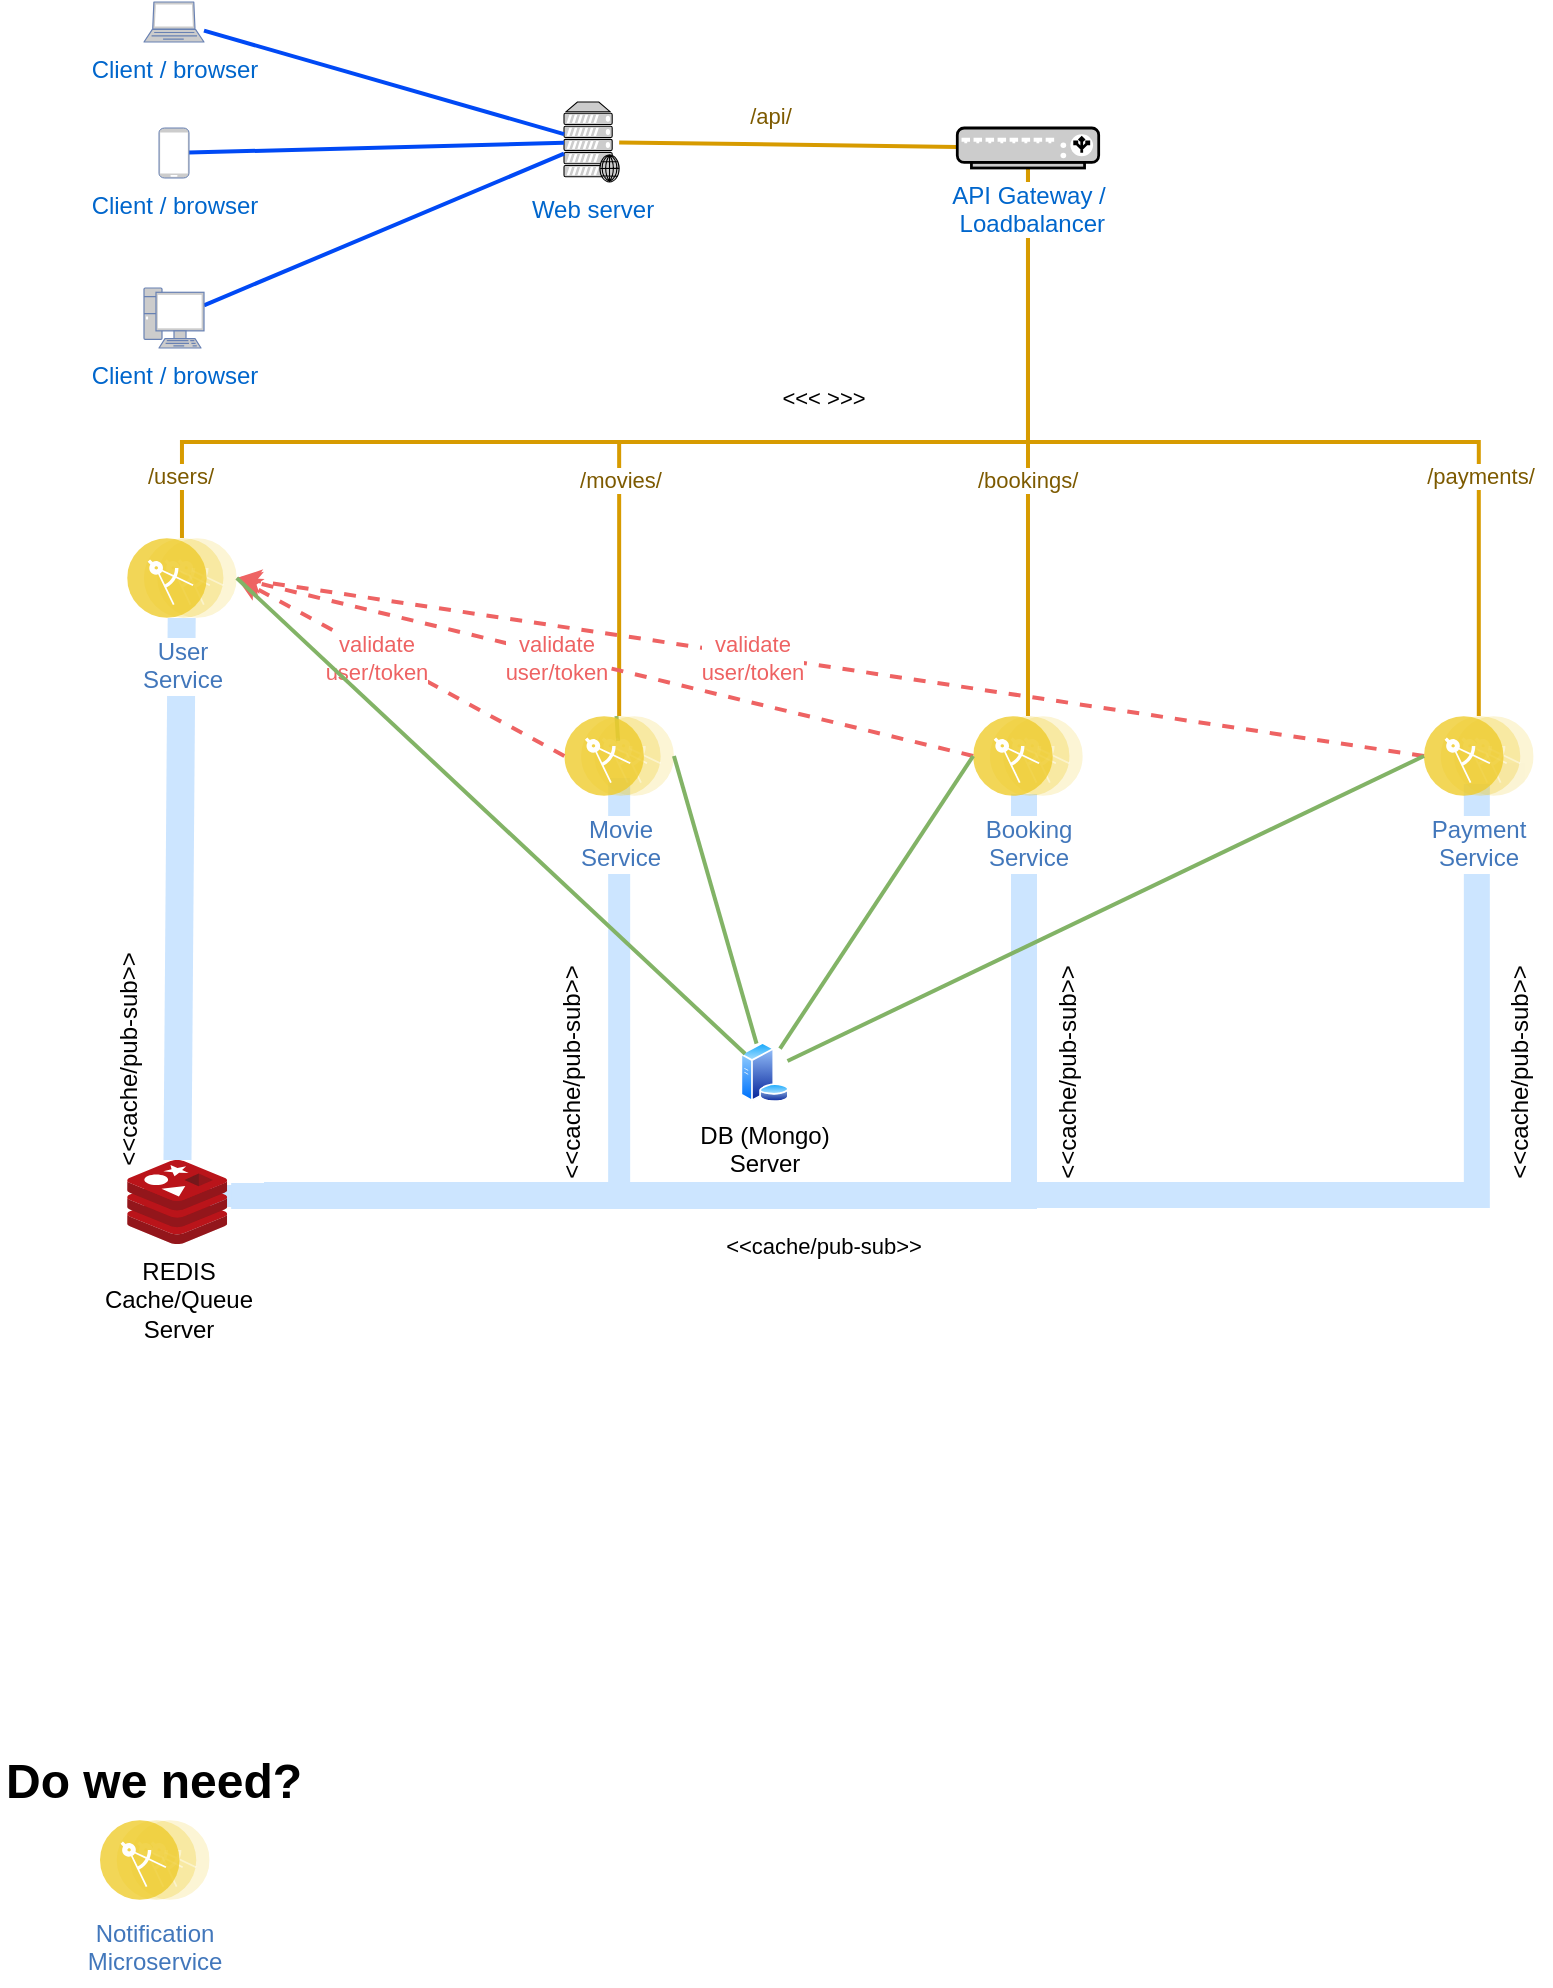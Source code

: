 <mxfile version="26.2.2" pages="4">
  <diagram name="High_Level" id="OKON3zWhG3QATjfmwbhX">
    <mxGraphModel dx="2068" dy="889" grid="0" gridSize="10" guides="1" tooltips="1" connect="1" arrows="1" fold="1" page="1" pageScale="1" pageWidth="850" pageHeight="1100" background="#ffffff" math="0" shadow="0">
      <root>
        <mxCell id="0" />
        <mxCell id="1" parent="0" />
        <mxCell id="SkERrc7xlaR81hcz-HTL-3" value="&lt;h1 style=&quot;margin-top: 0px;&quot;&gt;Do we need?&lt;/h1&gt;&lt;p&gt;&lt;br&gt;&lt;/p&gt;" style="text;html=1;whiteSpace=wrap;overflow=hidden;rounded=0;" vertex="1" parent="1">
          <mxGeometry x="18.98" y="949" width="180" height="120" as="geometry" />
        </mxCell>
        <mxCell id="ilx29WKz-HwdSwg4v964-1" style="shape=flexArrow;rounded=0;sketch=0;orthogonalLoop=1;jettySize=auto;html=1;shadow=0;strokeColor=none;strokeWidth=2;fontSize=5;startArrow=none;startFill=0;fillColor=#cce5ff;endArrow=none;endFill=0;entryX=0.5;entryY=0.476;entryDx=0;entryDy=0;entryPerimeter=0;edgeStyle=elbowEdgeStyle;endSize=4;startSize=4;" parent="1" edge="1">
          <mxGeometry relative="1" as="geometry">
            <Array as="points">
              <mxPoint x="327.58" y="598.07" />
            </Array>
            <mxPoint x="327.58" y="467.003" as="sourcePoint" />
            <mxPoint x="121.16" y="677.062" as="targetPoint" />
          </mxGeometry>
        </mxCell>
        <mxCell id="ilx29WKz-HwdSwg4v964-2" value="" style="shape=filledEdge;rounded=0;fixDash=1;endArrow=none;strokeWidth=16;fillColor=#cce5ff;html=1;sketch=0;strokeColor=none;fontSize=10;" parent="1" source="ilx29WKz-HwdSwg4v964-21" target="ilx29WKz-HwdSwg4v964-24" edge="1">
          <mxGeometry width="60" height="40" relative="1" as="geometry">
            <mxPoint x="495" y="779" as="sourcePoint" />
            <mxPoint x="105.153" y="449.5" as="targetPoint" />
          </mxGeometry>
        </mxCell>
        <mxCell id="ilx29WKz-HwdSwg4v964-3" style="edgeStyle=elbowEdgeStyle;shape=flexArrow;rounded=0;sketch=0;orthogonalLoop=1;jettySize=auto;html=1;shadow=0;strokeColor=none;strokeWidth=4;fontSize=10;startArrow=none;startFill=0;fillColor=#cce5ff;endSize=6;startSize=6;endArrow=none;endFill=0;" parent="1" edge="1">
          <mxGeometry relative="1" as="geometry">
            <mxPoint x="756.42" y="469.0" as="sourcePoint" />
            <mxPoint x="148.0" y="676.55" as="targetPoint" />
            <Array as="points">
              <mxPoint x="756.42" y="596.55" />
            </Array>
          </mxGeometry>
        </mxCell>
        <mxCell id="ilx29WKz-HwdSwg4v964-4" style="edgeStyle=elbowEdgeStyle;shape=flexArrow;rounded=0;sketch=0;orthogonalLoop=1;jettySize=auto;html=1;shadow=0;strokeColor=none;strokeWidth=4;fontSize=10;startArrow=none;startFill=0;fillColor=#cce5ff;endArrow=none;endFill=0;" parent="1" edge="1">
          <mxGeometry relative="1" as="geometry">
            <Array as="points">
              <mxPoint x="530" y="597.05" />
            </Array>
            <mxPoint x="530" y="473.997" as="sourcePoint" />
            <mxPoint x="131.58" y="677.05" as="targetPoint" />
          </mxGeometry>
        </mxCell>
        <mxCell id="ilx29WKz-HwdSwg4v964-5" style="edgeStyle=none;rounded=0;orthogonalLoop=1;jettySize=auto;html=1;strokeWidth=2;fontSize=10;fillColor=#ffe6cc;strokeColor=#d79b00;startArrow=none;startFill=0;endArrow=none;endFill=0;" parent="1" source="ilx29WKz-HwdSwg4v964-7" target="ilx29WKz-HwdSwg4v964-16" edge="1">
          <mxGeometry relative="1" as="geometry" />
        </mxCell>
        <mxCell id="ilx29WKz-HwdSwg4v964-6" value="/api/" style="edgeLabel;html=1;align=center;verticalAlign=middle;resizable=0;points=[];fontSize=11;fontColor=#7D5A00;labelBorderColor=none;labelBackgroundColor=default;" parent="ilx29WKz-HwdSwg4v964-5" connectable="0" vertex="1">
          <mxGeometry x="-0.211" relative="1" as="geometry">
            <mxPoint x="9" y="-14" as="offset" />
          </mxGeometry>
        </mxCell>
        <mxCell id="ilx29WKz-HwdSwg4v964-7" value="Web server" style="fontColor=#0066CC;verticalAlign=top;verticalLabelPosition=bottom;labelPosition=center;align=center;html=1;outlineConnect=0;fillColor=#CCCCCC;strokeColor=default;gradientColor=none;gradientDirection=north;strokeWidth=2;shape=mxgraph.networks.web_server;shadow=0;" parent="1" vertex="1">
          <mxGeometry x="300" y="130" width="27.58" height="40" as="geometry" />
        </mxCell>
        <mxCell id="ilx29WKz-HwdSwg4v964-8" style="edgeStyle=none;rounded=0;orthogonalLoop=1;jettySize=auto;html=1;strokeColor=#0049f5;strokeWidth=2;fontSize=10;startArrow=none;startFill=0;endArrow=none;endFill=0;" parent="1" source="ilx29WKz-HwdSwg4v964-9" target="ilx29WKz-HwdSwg4v964-7" edge="1">
          <mxGeometry relative="1" as="geometry" />
        </mxCell>
        <mxCell id="ilx29WKz-HwdSwg4v964-9" value="Client / browser" style="fontColor=#0066CC;verticalAlign=top;verticalLabelPosition=bottom;labelPosition=center;align=center;html=1;outlineConnect=0;fillColor=#CCCCCC;strokeColor=#6881B3;gradientColor=none;gradientDirection=north;strokeWidth=2;shape=mxgraph.networks.laptop;" parent="1" vertex="1">
          <mxGeometry x="90" y="80" width="30" height="20" as="geometry" />
        </mxCell>
        <mxCell id="ilx29WKz-HwdSwg4v964-10" style="edgeStyle=elbowEdgeStyle;rounded=0;orthogonalLoop=1;jettySize=auto;html=1;strokeColor=#d79b00;strokeWidth=2;fontSize=10;fillColor=#ffe6cc;endArrow=none;endFill=0;elbow=vertical;" parent="1" source="ilx29WKz-HwdSwg4v964-16" target="ilx29WKz-HwdSwg4v964-29" edge="1">
          <mxGeometry relative="1" as="geometry">
            <Array as="points">
              <mxPoint x="420" y="300" />
            </Array>
            <mxPoint x="312.58" y="402" as="targetPoint" />
          </mxGeometry>
        </mxCell>
        <mxCell id="ilx29WKz-HwdSwg4v964-11" value="/movies/" style="edgeLabel;html=1;align=center;verticalAlign=middle;resizable=0;points=[];fontSize=11;fontColor=#7D5A00;labelBorderColor=none;labelBackgroundColor=default;" parent="ilx29WKz-HwdSwg4v964-10" connectable="0" vertex="1">
          <mxGeometry x="-0.273" relative="1" as="geometry">
            <mxPoint x="-167" y="19" as="offset" />
          </mxGeometry>
        </mxCell>
        <mxCell id="ilx29WKz-HwdSwg4v964-12" style="edgeStyle=elbowEdgeStyle;rounded=0;orthogonalLoop=1;jettySize=auto;html=1;strokeColor=#d79b00;strokeWidth=2;fontSize=10;fillColor=#ffe6cc;endArrow=none;endFill=0;elbow=vertical;" parent="1" source="ilx29WKz-HwdSwg4v964-16" target="ilx29WKz-HwdSwg4v964-25" edge="1">
          <mxGeometry relative="1" as="geometry">
            <mxPoint x="532" y="400" as="targetPoint" />
          </mxGeometry>
        </mxCell>
        <mxCell id="ilx29WKz-HwdSwg4v964-13" value="/bookings/" style="edgeLabel;html=1;align=left;verticalAlign=middle;resizable=0;points=[];fontSize=11;fontColor=#7D5A00;labelBorderColor=none;labelBackgroundColor=default;" parent="ilx29WKz-HwdSwg4v964-12" connectable="0" vertex="1">
          <mxGeometry x="-0.247" y="-1" relative="1" as="geometry">
            <mxPoint x="-26" y="53" as="offset" />
          </mxGeometry>
        </mxCell>
        <mxCell id="ilx29WKz-HwdSwg4v964-14" style="edgeStyle=elbowEdgeStyle;rounded=0;orthogonalLoop=1;jettySize=auto;html=1;strokeColor=#d79b00;strokeWidth=2;fontSize=10;fillColor=#ffe6cc;endArrow=none;endFill=0;elbow=vertical;" parent="1" source="ilx29WKz-HwdSwg4v964-16" target="ilx29WKz-HwdSwg4v964-26" edge="1">
          <mxGeometry relative="1" as="geometry">
            <Array as="points">
              <mxPoint x="630" y="300" />
            </Array>
            <mxPoint x="750" y="400" as="targetPoint" />
          </mxGeometry>
        </mxCell>
        <mxCell id="ilx29WKz-HwdSwg4v964-15" value="/payments/" style="edgeLabel;html=1;align=center;verticalAlign=middle;resizable=0;points=[];fontSize=11;fontColor=#7D5A00;labelBorderColor=none;labelBackgroundColor=default;" parent="ilx29WKz-HwdSwg4v964-14" connectable="0" vertex="1">
          <mxGeometry x="0.453" y="-1" relative="1" as="geometry">
            <mxPoint x="1" y="16" as="offset" />
          </mxGeometry>
        </mxCell>
        <mxCell id="ilx29WKz-HwdSwg4v964-17" style="edgeStyle=none;rounded=0;orthogonalLoop=1;jettySize=auto;html=1;strokeColor=#0049f5;strokeWidth=2;fontSize=10;startArrow=none;startFill=0;endArrow=none;endFill=0;" parent="1" source="ilx29WKz-HwdSwg4v964-18" target="ilx29WKz-HwdSwg4v964-7" edge="1">
          <mxGeometry relative="1" as="geometry" />
        </mxCell>
        <mxCell id="ilx29WKz-HwdSwg4v964-18" value="Client / browser" style="fontColor=#0066CC;verticalAlign=top;verticalLabelPosition=bottom;labelPosition=center;align=center;html=1;outlineConnect=0;fillColor=#CCCCCC;strokeColor=#6881B3;gradientColor=none;gradientDirection=north;strokeWidth=2;shape=mxgraph.networks.mobile;" parent="1" vertex="1">
          <mxGeometry x="97.5" y="143" width="15" height="25" as="geometry" />
        </mxCell>
        <mxCell id="ilx29WKz-HwdSwg4v964-19" style="edgeStyle=none;rounded=0;orthogonalLoop=1;jettySize=auto;html=1;strokeColor=#0049f5;strokeWidth=2;fontSize=10;startArrow=none;startFill=0;endArrow=none;endFill=0;" parent="1" source="ilx29WKz-HwdSwg4v964-20" target="ilx29WKz-HwdSwg4v964-7" edge="1">
          <mxGeometry relative="1" as="geometry" />
        </mxCell>
        <mxCell id="ilx29WKz-HwdSwg4v964-20" value="Client / browser" style="fontColor=#0066CC;verticalAlign=top;verticalLabelPosition=bottom;labelPosition=center;align=center;html=1;outlineConnect=0;fillColor=#CCCCCC;strokeColor=#6881B3;gradientColor=none;gradientDirection=north;strokeWidth=2;shape=mxgraph.networks.pc;" parent="1" vertex="1">
          <mxGeometry x="90" y="223" width="30" height="30" as="geometry" />
        </mxCell>
        <mxCell id="ilx29WKz-HwdSwg4v964-21" value="REDIS&lt;br&gt;Cache/Queue&lt;br&gt;Server" style="sketch=0;aspect=fixed;html=1;points=[];align=center;image;fontSize=12;image=img/lib/mscae/Cache_Redis_Product.svg;" parent="1" vertex="1">
          <mxGeometry x="81.58" y="659" width="50" height="42" as="geometry" />
        </mxCell>
        <mxCell id="ilx29WKz-HwdSwg4v964-22" style="edgeStyle=elbowEdgeStyle;rounded=0;orthogonalLoop=1;jettySize=auto;html=1;strokeColor=#d79b00;strokeWidth=2;fontSize=10;fillColor=#ffe6cc;endArrow=none;endFill=0;elbow=vertical;" parent="1" source="ilx29WKz-HwdSwg4v964-16" target="ilx29WKz-HwdSwg4v964-24" edge="1">
          <mxGeometry relative="1" as="geometry">
            <mxPoint x="540.09" y="160" as="sourcePoint" />
            <mxPoint x="105" y="400" as="targetPoint" />
            <Array as="points">
              <mxPoint x="320" y="300" />
            </Array>
          </mxGeometry>
        </mxCell>
        <mxCell id="ilx29WKz-HwdSwg4v964-23" value="/users/" style="edgeLabel;html=1;align=center;verticalAlign=middle;resizable=0;points=[];fontSize=11;fontColor=#7D5A00;labelBorderColor=none;labelBackgroundColor=default;" parent="ilx29WKz-HwdSwg4v964-22" connectable="0" vertex="1">
          <mxGeometry x="-0.113" y="-2" relative="1" as="geometry">
            <mxPoint x="-292" y="19" as="offset" />
          </mxGeometry>
        </mxCell>
        <mxCell id="ilx29WKz-HwdSwg4v964-24" value="User&lt;br&gt;Service" style="image;aspect=fixed;perimeter=ellipsePerimeter;html=1;align=center;shadow=0;dashed=0;fontColor=#4277BB;labelBackgroundColor=default;fontSize=12;spacingTop=3;image=img/lib/ibm/applications/microservice.svg;imageBackground=none;imageBorder=none;" parent="1" vertex="1">
          <mxGeometry x="81.58" y="348" width="54.8" height="40" as="geometry" />
        </mxCell>
        <mxCell id="ilx29WKz-HwdSwg4v964-25" value="Booking&lt;br&gt;Service" style="image;aspect=fixed;perimeter=ellipsePerimeter;html=1;align=center;shadow=0;dashed=0;fontColor=#4277BB;labelBackgroundColor=default;fontSize=12;spacingTop=3;image=img/lib/ibm/applications/microservice.svg;imageBackground=none;imageBorder=none;" parent="1" vertex="1">
          <mxGeometry x="504.59" y="437" width="54.8" height="40" as="geometry" />
        </mxCell>
        <mxCell id="ilx29WKz-HwdSwg4v964-26" value="Payment&lt;br&gt;Service" style="image;aspect=fixed;perimeter=ellipsePerimeter;html=1;align=center;shadow=0;dashed=0;fontColor=#4277BB;labelBackgroundColor=default;fontSize=12;spacingTop=3;image=img/lib/ibm/applications/microservice.svg;imageBackground=none;imageBorder=none;" parent="1" vertex="1">
          <mxGeometry x="730.0" y="437" width="54.8" height="40" as="geometry" />
        </mxCell>
        <mxCell id="ilx29WKz-HwdSwg4v964-28" value="" style="edgeStyle=none;rounded=0;sketch=0;orthogonalLoop=1;jettySize=auto;html=1;strokeColor=#82b366;strokeWidth=2;fontSize=10;startArrow=none;startFill=0;fillColor=#d5e8d4;endArrow=none;endFill=0;" parent="1" target="ilx29WKz-HwdSwg4v964-29" edge="1">
          <mxGeometry relative="1" as="geometry">
            <mxPoint x="327.052" y="449.5" as="sourcePoint" />
            <mxPoint x="423" y="607" as="targetPoint" />
          </mxGeometry>
        </mxCell>
        <mxCell id="ilx29WKz-HwdSwg4v964-29" value="Movie&lt;br&gt;Service" style="image;aspect=fixed;perimeter=ellipsePerimeter;html=1;align=center;shadow=0;dashed=0;fontColor=#4277BB;labelBackgroundColor=default;fontSize=12;spacingTop=3;image=img/lib/ibm/applications/microservice.svg;imageBackground=none;imageBorder=none;" parent="1" vertex="1">
          <mxGeometry x="300.18" y="437" width="54.8" height="40" as="geometry" />
        </mxCell>
        <mxCell id="ilx29WKz-HwdSwg4v964-30" style="rounded=0;orthogonalLoop=1;jettySize=auto;html=1;dashed=1;strokeWidth=2;startArrow=none;startFill=0;strokeColor=#ee6363;entryX=1;entryY=0.5;entryDx=0;entryDy=0;exitX=0;exitY=0.5;exitDx=0;exitDy=0;" parent="1" source="ilx29WKz-HwdSwg4v964-25" target="ilx29WKz-HwdSwg4v964-24" edge="1">
          <mxGeometry relative="1" as="geometry">
            <mxPoint x="338.83" y="368.856" as="sourcePoint" />
            <mxPoint x="161" y="367.144" as="targetPoint" />
          </mxGeometry>
        </mxCell>
        <mxCell id="ilx29WKz-HwdSwg4v964-31" value="validate&lt;br&gt;user/token" style="edgeLabel;html=1;align=center;verticalAlign=middle;resizable=0;points=[];fontColor=#EE6363;" parent="ilx29WKz-HwdSwg4v964-30" connectable="0" vertex="1">
          <mxGeometry x="0.125" relative="1" as="geometry">
            <mxPoint x="-2" y="1" as="offset" />
          </mxGeometry>
        </mxCell>
        <mxCell id="ilx29WKz-HwdSwg4v964-32" style="rounded=0;orthogonalLoop=1;jettySize=auto;html=1;dashed=1;strokeWidth=2;startArrow=none;startFill=0;strokeColor=#ee6363;entryX=1;entryY=0.5;entryDx=0;entryDy=0;exitX=0;exitY=0.5;exitDx=0;exitDy=0;" parent="1" source="ilx29WKz-HwdSwg4v964-29" target="ilx29WKz-HwdSwg4v964-24" edge="1">
          <mxGeometry relative="1" as="geometry">
            <mxPoint x="310" y="462" as="sourcePoint" />
            <mxPoint x="146" y="378" as="targetPoint" />
          </mxGeometry>
        </mxCell>
        <mxCell id="ilx29WKz-HwdSwg4v964-33" value="validate&lt;br&gt;user/token" style="edgeLabel;html=1;align=center;verticalAlign=middle;resizable=0;points=[];fontColor=#EE6363;" parent="ilx29WKz-HwdSwg4v964-32" connectable="0" vertex="1">
          <mxGeometry x="0.125" relative="1" as="geometry">
            <mxPoint x="-2" y="1" as="offset" />
          </mxGeometry>
        </mxCell>
        <mxCell id="ilx29WKz-HwdSwg4v964-34" style="rounded=0;orthogonalLoop=1;jettySize=auto;html=1;dashed=1;strokeWidth=2;startArrow=none;startFill=0;strokeColor=#ee6363;entryX=1;entryY=0.5;entryDx=0;entryDy=0;exitX=0;exitY=0.5;exitDx=0;exitDy=0;" parent="1" source="ilx29WKz-HwdSwg4v964-26" target="ilx29WKz-HwdSwg4v964-24" edge="1">
          <mxGeometry relative="1" as="geometry">
            <mxPoint x="515" y="467" as="sourcePoint" />
            <mxPoint x="146" y="378" as="targetPoint" />
          </mxGeometry>
        </mxCell>
        <mxCell id="ilx29WKz-HwdSwg4v964-35" value="validate&lt;br&gt;user/token" style="edgeLabel;html=1;align=center;verticalAlign=middle;resizable=0;points=[];fontColor=#EE6363;" parent="ilx29WKz-HwdSwg4v964-34" connectable="0" vertex="1">
          <mxGeometry x="0.125" relative="1" as="geometry">
            <mxPoint x="-2" y="1" as="offset" />
          </mxGeometry>
        </mxCell>
        <mxCell id="ilx29WKz-HwdSwg4v964-36" value="&lt;span style=&quot;font-size: 11px; text-wrap-mode: nowrap; background-color: rgb(255, 255, 255);&quot;&gt;&amp;lt;&amp;lt;cache/pub‑sub&amp;gt;&amp;gt;&lt;/span&gt;" style="text;html=1;align=center;verticalAlign=middle;whiteSpace=wrap;rounded=0;" parent="1" vertex="1">
          <mxGeometry x="400" y="687" width="60" height="30" as="geometry" />
        </mxCell>
        <mxCell id="ilx29WKz-HwdSwg4v964-37" value="&amp;lt;&amp;lt;cache/pub‑sub&amp;gt;&amp;gt;" style="text;html=1;align=center;verticalAlign=middle;whiteSpace=wrap;rounded=0;rotation=-90;" parent="1" vertex="1">
          <mxGeometry x="52.5" y="594" width="60" height="30" as="geometry" />
        </mxCell>
        <mxCell id="ilx29WKz-HwdSwg4v964-38" value="&amp;lt;&amp;lt;cache/pub‑sub&amp;gt;&amp;gt;" style="text;html=1;align=center;verticalAlign=middle;whiteSpace=wrap;rounded=0;rotation=-90;" parent="1" vertex="1">
          <mxGeometry x="274" y="600" width="60" height="30" as="geometry" />
        </mxCell>
        <mxCell id="ilx29WKz-HwdSwg4v964-41" value="DB (Mongo)&lt;br&gt;Server" style="aspect=fixed;perimeter=ellipsePerimeter;html=1;align=center;shadow=0;dashed=0;spacingTop=3;image;image=img/lib/active_directory/database_server.svg;" parent="1" vertex="1">
          <mxGeometry x="388" y="600" width="24.6" height="30" as="geometry" />
        </mxCell>
        <mxCell id="ilx29WKz-HwdSwg4v964-42" style="edgeStyle=none;rounded=0;sketch=0;orthogonalLoop=1;jettySize=auto;html=1;strokeColor=#82b366;strokeWidth=2;fontSize=10;startArrow=none;startFill=0;fillColor=#d5e8d4;endArrow=none;endFill=0;exitX=0;exitY=0.5;exitDx=0;exitDy=0;" parent="1" source="ilx29WKz-HwdSwg4v964-26" target="ilx29WKz-HwdSwg4v964-41" edge="1">
          <mxGeometry relative="1" as="geometry">
            <mxPoint x="724.83" y="436.304" as="sourcePoint" />
          </mxGeometry>
        </mxCell>
        <mxCell id="ilx29WKz-HwdSwg4v964-43" style="edgeStyle=none;rounded=0;sketch=0;orthogonalLoop=1;jettySize=auto;html=1;strokeColor=#82b366;strokeWidth=2;fontSize=10;startArrow=none;startFill=0;fillColor=#d5e8d4;endArrow=none;endFill=0;exitX=1;exitY=0.5;exitDx=0;exitDy=0;" parent="1" source="ilx29WKz-HwdSwg4v964-24" target="ilx29WKz-HwdSwg4v964-41" edge="1">
          <mxGeometry relative="1" as="geometry">
            <mxPoint x="120" y="433.707" as="sourcePoint" />
          </mxGeometry>
        </mxCell>
        <mxCell id="ilx29WKz-HwdSwg4v964-44" style="edgeStyle=none;rounded=0;sketch=0;orthogonalLoop=1;jettySize=auto;html=1;strokeColor=#82b366;strokeWidth=2;fontSize=10;startArrow=none;startFill=0;fillColor=#d5e8d4;endArrow=none;endFill=0;exitX=1;exitY=0.5;exitDx=0;exitDy=0;" parent="1" source="ilx29WKz-HwdSwg4v964-29" target="ilx29WKz-HwdSwg4v964-41" edge="1">
          <mxGeometry relative="1" as="geometry">
            <mxPoint x="327.052" y="449.5" as="sourcePoint" />
          </mxGeometry>
        </mxCell>
        <mxCell id="ilx29WKz-HwdSwg4v964-45" style="edgeStyle=none;rounded=0;sketch=0;orthogonalLoop=1;jettySize=auto;html=1;strokeColor=#82b366;strokeWidth=2;fontSize=10;startArrow=none;startFill=0;fillColor=#d5e8d4;endArrow=none;endFill=0;exitX=0;exitY=0.5;exitDx=0;exitDy=0;" parent="1" source="ilx29WKz-HwdSwg4v964-25" target="ilx29WKz-HwdSwg4v964-41" edge="1">
          <mxGeometry relative="1" as="geometry">
            <mxPoint x="518.888" y="450" as="sourcePoint" />
          </mxGeometry>
        </mxCell>
        <mxCell id="SkERrc7xlaR81hcz-HTL-1" value="&lt;span style=&quot;font-size: 11px; text-wrap-mode: nowrap; background-color: rgb(255, 255, 255);&quot;&gt;&amp;lt;&amp;lt;&amp;lt; &amp;gt;&amp;gt;&amp;gt;&lt;/span&gt;" style="text;html=1;align=center;verticalAlign=middle;whiteSpace=wrap;rounded=0;" vertex="1" parent="1">
          <mxGeometry x="400" y="263" width="60" height="30" as="geometry" />
        </mxCell>
        <mxCell id="ilx29WKz-HwdSwg4v964-16" value="&lt;span style=&quot;background-color: light-dark(#ffffff, var(--ge-dark-color, #121212));&quot;&gt;API Gateway /&lt;br&gt;&amp;nbsp;Loadbalancer&lt;/span&gt;" style="fontColor=#0066CC;verticalAlign=top;verticalLabelPosition=bottom;labelPosition=center;align=center;html=1;outlineConnect=0;fillColor=#CCCCCC;strokeColor=default;gradientColor=none;gradientDirection=north;strokeWidth=2;shape=mxgraph.networks.load_balancer;" parent="1" vertex="1">
          <mxGeometry x="496.64" y="143" width="70.71" height="20" as="geometry" />
        </mxCell>
        <mxCell id="SkERrc7xlaR81hcz-HTL-2" value="Notification&lt;div&gt;Microservice&lt;/div&gt;" style="image;aspect=fixed;perimeter=ellipsePerimeter;html=1;align=center;shadow=0;dashed=0;fontColor=#4277BB;labelBackgroundColor=default;fontSize=12;spacingTop=3;image=img/lib/ibm/applications/microservice.svg;imageBackground=none;imageBorder=none;" vertex="1" parent="1">
          <mxGeometry x="68.0" y="989" width="54.8" height="40" as="geometry" />
        </mxCell>
        <mxCell id="SkERrc7xlaR81hcz-HTL-6" value="&amp;lt;&amp;lt;cache/pub‑sub&amp;gt;&amp;gt;" style="text;html=1;align=center;verticalAlign=middle;whiteSpace=wrap;rounded=0;rotation=-90;" vertex="1" parent="1">
          <mxGeometry x="522" y="600" width="60" height="30" as="geometry" />
        </mxCell>
        <mxCell id="SkERrc7xlaR81hcz-HTL-7" value="&amp;lt;&amp;lt;cache/pub‑sub&amp;gt;&amp;gt;" style="text;html=1;align=center;verticalAlign=middle;whiteSpace=wrap;rounded=0;rotation=-90;" vertex="1" parent="1">
          <mxGeometry x="748" y="600" width="60" height="30" as="geometry" />
        </mxCell>
      </root>
    </mxGraphModel>
  </diagram>
  <diagram id="dROM_Gyk6N_gRxQRS0bQ" name="MicroService_Level">
    <mxGraphModel dx="3182" dy="1368" grid="0" gridSize="10" guides="1" tooltips="1" connect="1" arrows="1" fold="1" page="1" pageScale="1" pageWidth="850" pageHeight="1100" background="#ffffff" math="0" shadow="0">
      <root>
        <mxCell id="0" />
        <mxCell id="1" parent="0" />
        <mxCell id="EOlDs6DDx3P3wy995GW2-6" value="" style="rounded=0;whiteSpace=wrap;html=1;fillColor=#fff2cc;strokeColor=#d6b656;" vertex="1" parent="1">
          <mxGeometry x="1128" y="141" width="240" height="760" as="geometry" />
        </mxCell>
        <mxCell id="EOlDs6DDx3P3wy995GW2-2" value="" style="rounded=0;whiteSpace=wrap;html=1;fillColor=#fff2cc;strokeColor=#d6b656;" vertex="1" parent="1">
          <mxGeometry x="328" y="141" width="240" height="200" as="geometry" />
        </mxCell>
        <mxCell id="EOlDs6DDx3P3wy995GW2-3" value="" style="rounded=0;whiteSpace=wrap;html=1;fillColor=#fff2cc;strokeColor=#d6b656;" vertex="1" parent="1">
          <mxGeometry x="328" y="421" width="240" height="200" as="geometry" />
        </mxCell>
        <mxCell id="EOlDs6DDx3P3wy995GW2-4" value="" style="rounded=0;whiteSpace=wrap;html=1;fillColor=#fff2cc;strokeColor=#d6b656;" vertex="1" parent="1">
          <mxGeometry x="328" y="701" width="240" height="200" as="geometry" />
        </mxCell>
        <mxCell id="EOlDs6DDx3P3wy995GW2-5" value="" style="rounded=0;whiteSpace=wrap;html=1;fillColor=#e1d5e7;strokeColor=#9673a6;" vertex="1" parent="1">
          <mxGeometry x="728" y="421" width="240" height="200" as="geometry" />
        </mxCell>
        <mxCell id="EOlDs6DDx3P3wy995GW2-7" value="Infrastructure" style="text;html=1;align=center;verticalAlign=middle;whiteSpace=wrap;rounded=0;fillColor=#ffe6cc;strokeColor=#d79b00;sketch=1;curveFitting=1;jiggle=2;" vertex="1" parent="1">
          <mxGeometry x="1138" y="151" width="90" height="30" as="geometry" />
        </mxCell>
        <mxCell id="EOlDs6DDx3P3wy995GW2-10" value="" style="sketch=0;points=[[0,0,0],[0.25,0,0],[0.5,0,0],[0.75,0,0],[1,0,0],[0,1,0],[0.25,1,0],[0.5,1,0],[0.75,1,0],[1,1,0],[0,0.25,0],[0,0.5,0],[0,0.75,0],[1,0.25,0],[1,0.5,0],[1,0.75,0]];outlineConnect=0;fontColor=#232F3E;fillColor=light-dark(#599736, #32b532);strokeColor=#ffffff;dashed=0;verticalLabelPosition=bottom;verticalAlign=top;align=center;html=1;fontSize=12;fontStyle=0;aspect=fixed;shape=mxgraph.aws4.resourceIcon;resIcon=mxgraph.aws4.documentdb_with_mongodb_compatibility;" vertex="1" parent="1">
          <mxGeometry x="1209" y="291" width="78" height="78" as="geometry" />
        </mxCell>
        <mxCell id="EOlDs6DDx3P3wy995GW2-11" value="" style="image;sketch=0;aspect=fixed;html=1;points=[];align=center;fontSize=12;image=img/lib/mscae/Cache_Redis_Product.svg;" vertex="1" parent="1">
          <mxGeometry x="1199.19" y="671" width="97.62" height="82" as="geometry" />
        </mxCell>
        <mxCell id="EOlDs6DDx3P3wy995GW2-14" value="" style="endArrow=classic;startArrow=classic;html=1;rounded=0;entryX=0.25;entryY=0;entryDx=0;entryDy=0;entryPerimeter=0;exitX=0.75;exitY=0;exitDx=0;exitDy=0;strokeWidth=3;fillColor=#d5e8d4;strokeColor=#82b366;" edge="1" parent="1" source="EOlDs6DDx3P3wy995GW2-26" target="EOlDs6DDx3P3wy995GW2-10">
          <mxGeometry width="50" height="50" relative="1" as="geometry">
            <mxPoint x="493" y="181" as="sourcePoint" />
            <mxPoint x="748" y="441" as="targetPoint" />
            <Array as="points">
              <mxPoint x="608" y="141" />
              <mxPoint x="1088" y="141" />
            </Array>
          </mxGeometry>
        </mxCell>
        <mxCell id="EOlDs6DDx3P3wy995GW2-27" value="&lt;font style=&quot;font-size: 15px; color: rgb(0, 102, 0);&quot;&gt;&lt;i style=&quot;&quot;&gt;&lt;b&gt;&amp;nbsp;CRUD&amp;nbsp;&lt;/b&gt;&lt;/i&gt;&lt;/font&gt;" style="edgeLabel;html=1;align=center;verticalAlign=middle;resizable=0;points=[];" vertex="1" connectable="0" parent="EOlDs6DDx3P3wy995GW2-14">
          <mxGeometry x="-0.101" relative="1" as="geometry">
            <mxPoint x="-99" as="offset" />
          </mxGeometry>
        </mxCell>
        <mxCell id="EOlDs6DDx3P3wy995GW2-21" value="&lt;b&gt;User Service&lt;/b&gt;" style="text;html=1;align=center;verticalAlign=middle;whiteSpace=wrap;rounded=0;fillColor=light-dark(#E1D5E7,#512D2B);strokeColor=light-dark(#673e79, #d7817e);sketch=1;curveFitting=1;jiggle=2;" vertex="1" parent="1">
          <mxGeometry x="738" y="431" width="60" height="30" as="geometry" />
        </mxCell>
        <mxCell id="EOlDs6DDx3P3wy995GW2-22" value="&lt;b&gt;Movie Service&lt;/b&gt;" style="text;html=1;align=center;verticalAlign=middle;whiteSpace=wrap;rounded=0;fillColor=#ffe6cc;strokeColor=#d79b00;sketch=1;curveFitting=1;jiggle=2;" vertex="1" parent="1">
          <mxGeometry x="338" y="151" width="60" height="30" as="geometry" />
        </mxCell>
        <mxCell id="EOlDs6DDx3P3wy995GW2-23" value="&lt;b&gt;Booking Service&lt;/b&gt;" style="text;html=1;align=center;verticalAlign=middle;whiteSpace=wrap;rounded=0;fillColor=#ffe6cc;strokeColor=#d79b00;sketch=1;curveFitting=1;jiggle=2;" vertex="1" parent="1">
          <mxGeometry x="338" y="431" width="60" height="30" as="geometry" />
        </mxCell>
        <mxCell id="EOlDs6DDx3P3wy995GW2-24" value="&lt;b&gt;Payment Service&lt;/b&gt;" style="text;html=1;align=center;verticalAlign=middle;whiteSpace=wrap;rounded=0;fillColor=#ffe6cc;strokeColor=#d79b00;sketch=1;curveFitting=1;jiggle=2;" vertex="1" parent="1">
          <mxGeometry x="338" y="711" width="60" height="30" as="geometry" />
        </mxCell>
        <mxCell id="EOlDs6DDx3P3wy995GW2-26" value="&lt;span style=&quot;background-color: transparent; color: light-dark(rgb(51, 51, 51), rgb(193, 193, 193));&quot;&gt;Cities&lt;/span&gt;&lt;br&gt;&lt;span style=&quot;background-color: transparent; color: light-dark(rgb(51, 51, 51), rgb(193, 193, 193));&quot;&gt;Movies&lt;/span&gt;&lt;br&gt;&lt;div&gt;Theaters&lt;/div&gt;" style="text;html=1;align=center;verticalAlign=middle;whiteSpace=wrap;rounded=0;fillColor=#f5f5f5;fontColor=#333333;strokeColor=#666666;" vertex="1" parent="1">
          <mxGeometry x="348" y="201" width="200" height="120" as="geometry" />
        </mxCell>
        <mxCell id="EOlDs6DDx3P3wy995GW2-34" value="Seat&lt;div&gt;Time_Slot&lt;/div&gt;" style="text;html=1;align=center;verticalAlign=middle;whiteSpace=wrap;rounded=0;fillColor=#f5f5f5;fontColor=#333333;strokeColor=#666666;" vertex="1" parent="1">
          <mxGeometry x="348" y="481" width="200" height="120" as="geometry" />
        </mxCell>
        <mxCell id="EOlDs6DDx3P3wy995GW2-35" value="Users CRUD (public, admin)&lt;br&gt;User_Validation" style="text;html=1;align=center;verticalAlign=middle;whiteSpace=wrap;rounded=0;fillColor=#f5f5f5;fontColor=#333333;strokeColor=#666666;" vertex="1" parent="1">
          <mxGeometry x="748" y="481" width="200" height="120" as="geometry" />
        </mxCell>
        <mxCell id="EOlDs6DDx3P3wy995GW2-36" value="Payment&lt;br&gt;Status_Update" style="text;html=1;align=center;verticalAlign=middle;whiteSpace=wrap;rounded=0;fillColor=#f5f5f5;fontColor=#333333;strokeColor=#666666;" vertex="1" parent="1">
          <mxGeometry x="348" y="761" width="200" height="120" as="geometry" />
        </mxCell>
        <mxCell id="EOlDs6DDx3P3wy995GW2-37" value="" style="endArrow=classic;startArrow=classic;html=1;rounded=0;entryX=0;entryY=0.25;entryDx=0;entryDy=0;exitX=0.5;exitY=1;exitDx=0;exitDy=0;strokeWidth=3;fillColor=#e1d5e7;strokeColor=#9673a6;" edge="1" parent="1" source="EOlDs6DDx3P3wy995GW2-26" target="EOlDs6DDx3P3wy995GW2-35">
          <mxGeometry width="50" height="50" relative="1" as="geometry">
            <mxPoint x="508" y="391" as="sourcePoint" />
            <mxPoint x="1194" y="501" as="targetPoint" />
            <Array as="points">
              <mxPoint x="448" y="361" />
              <mxPoint x="648" y="361" />
              <mxPoint x="648" y="511" />
            </Array>
          </mxGeometry>
        </mxCell>
        <mxCell id="EOlDs6DDx3P3wy995GW2-38" value="&lt;font style=&quot;font-size: 15px;&quot;&gt;&lt;i style=&quot;&quot;&gt;&lt;b&gt;&amp;nbsp;REST /verify/:role&amp;nbsp;&lt;/b&gt;&lt;/i&gt;&lt;/font&gt;" style="edgeLabel;html=1;align=center;verticalAlign=middle;resizable=0;points=[];fontColor=light-dark(#6f4483, #ededed);" vertex="1" connectable="0" parent="EOlDs6DDx3P3wy995GW2-37">
          <mxGeometry x="-0.101" relative="1" as="geometry">
            <mxPoint x="-80" as="offset" />
          </mxGeometry>
        </mxCell>
        <mxCell id="EOlDs6DDx3P3wy995GW2-39" value="" style="endArrow=classic;startArrow=classic;html=1;rounded=0;entryX=0;entryY=0.5;entryDx=0;entryDy=0;exitX=1;exitY=0.5;exitDx=0;exitDy=0;strokeWidth=3;fillColor=#e1d5e7;strokeColor=#9673a6;" edge="1" parent="1" source="EOlDs6DDx3P3wy995GW2-34" target="EOlDs6DDx3P3wy995GW2-35">
          <mxGeometry width="50" height="50" relative="1" as="geometry">
            <mxPoint x="458" y="331" as="sourcePoint" />
            <mxPoint x="718" y="521" as="targetPoint" />
            <Array as="points" />
          </mxGeometry>
        </mxCell>
        <mxCell id="EOlDs6DDx3P3wy995GW2-40" value="&lt;font style=&quot;font-size: 15px;&quot;&gt;&lt;i style=&quot;&quot;&gt;&lt;b&gt;&amp;nbsp;REST /verify/:role&amp;nbsp;&lt;/b&gt;&lt;/i&gt;&lt;/font&gt;" style="edgeLabel;html=1;align=center;verticalAlign=middle;resizable=0;points=[];fontColor=light-dark(#6f4483, #ededed);" vertex="1" connectable="0" parent="EOlDs6DDx3P3wy995GW2-39">
          <mxGeometry x="-0.101" relative="1" as="geometry">
            <mxPoint x="8" as="offset" />
          </mxGeometry>
        </mxCell>
        <mxCell id="EOlDs6DDx3P3wy995GW2-41" value="" style="endArrow=classic;startArrow=classic;html=1;rounded=0;entryX=0;entryY=0.75;entryDx=0;entryDy=0;exitX=0.5;exitY=0;exitDx=0;exitDy=0;strokeWidth=3;fillColor=#e1d5e7;strokeColor=#9673a6;" edge="1" parent="1" source="EOlDs6DDx3P3wy995GW2-36" target="EOlDs6DDx3P3wy995GW2-35">
          <mxGeometry width="50" height="50" relative="1" as="geometry">
            <mxPoint x="558" y="551" as="sourcePoint" />
            <mxPoint x="758" y="551" as="targetPoint" />
            <Array as="points">
              <mxPoint x="448" y="681" />
              <mxPoint x="648" y="681" />
              <mxPoint x="648" y="571" />
            </Array>
          </mxGeometry>
        </mxCell>
        <mxCell id="EOlDs6DDx3P3wy995GW2-42" value="&lt;font style=&quot;font-size: 15px;&quot;&gt;&lt;i style=&quot;&quot;&gt;&lt;b&gt;&amp;nbsp;REST /verify/:role&amp;nbsp;&lt;/b&gt;&lt;/i&gt;&lt;/font&gt;" style="edgeLabel;html=1;align=center;verticalAlign=middle;resizable=0;points=[];fontColor=light-dark(#6f4483, #ededed);" vertex="1" connectable="0" parent="EOlDs6DDx3P3wy995GW2-41">
          <mxGeometry x="-0.101" relative="1" as="geometry">
            <mxPoint x="-40" as="offset" />
          </mxGeometry>
        </mxCell>
        <mxCell id="EOlDs6DDx3P3wy995GW2-43" value="" style="endArrow=classic;startArrow=classic;html=1;rounded=0;entryX=0;entryY=0.25;entryDx=0;entryDy=0;entryPerimeter=0;exitX=0.75;exitY=0;exitDx=0;exitDy=0;strokeWidth=3;fillColor=#d5e8d4;strokeColor=#82b366;" edge="1" parent="1" source="EOlDs6DDx3P3wy995GW2-34" target="EOlDs6DDx3P3wy995GW2-10">
          <mxGeometry width="50" height="50" relative="1" as="geometry">
            <mxPoint x="497" y="481" as="sourcePoint" />
            <mxPoint x="1228" y="571" as="targetPoint" />
            <Array as="points">
              <mxPoint x="608" y="311" />
            </Array>
          </mxGeometry>
        </mxCell>
        <mxCell id="EOlDs6DDx3P3wy995GW2-44" value="&lt;font style=&quot;font-size: 15px; color: rgb(0, 102, 0);&quot;&gt;&lt;i style=&quot;&quot;&gt;&lt;b&gt;&amp;nbsp;CRUD&amp;nbsp;&lt;/b&gt;&lt;/i&gt;&lt;/font&gt;" style="edgeLabel;html=1;align=center;verticalAlign=middle;resizable=0;points=[];" vertex="1" connectable="0" parent="EOlDs6DDx3P3wy995GW2-43">
          <mxGeometry x="-0.101" relative="1" as="geometry">
            <mxPoint x="-15" as="offset" />
          </mxGeometry>
        </mxCell>
        <mxCell id="EOlDs6DDx3P3wy995GW2-45" value="" style="endArrow=classic;startArrow=classic;html=1;rounded=0;exitX=0.75;exitY=0;exitDx=0;exitDy=0;strokeWidth=3;fillColor=#d5e8d4;strokeColor=#82b366;" edge="1" parent="1" source="EOlDs6DDx3P3wy995GW2-36" target="EOlDs6DDx3P3wy995GW2-10">
          <mxGeometry width="50" height="50" relative="1" as="geometry">
            <mxPoint x="498" y="881" as="sourcePoint" />
            <mxPoint x="1209" y="730" as="targetPoint" />
            <Array as="points">
              <mxPoint x="608" y="701" />
              <mxPoint x="1088" y="701" />
            </Array>
          </mxGeometry>
        </mxCell>
        <mxCell id="EOlDs6DDx3P3wy995GW2-46" value="&lt;font style=&quot;font-size: 15px; color: rgb(0, 102, 0);&quot;&gt;&lt;i style=&quot;&quot;&gt;&lt;b&gt;&amp;nbsp;CRUD&amp;nbsp;&lt;/b&gt;&lt;/i&gt;&lt;/font&gt;" style="edgeLabel;html=1;align=center;verticalAlign=middle;resizable=0;points=[];" vertex="1" connectable="0" parent="EOlDs6DDx3P3wy995GW2-45">
          <mxGeometry x="-0.101" relative="1" as="geometry">
            <mxPoint x="-169" as="offset" />
          </mxGeometry>
        </mxCell>
        <mxCell id="EOlDs6DDx3P3wy995GW2-48" value="" style="endArrow=classic;startArrow=classic;html=1;rounded=0;exitX=1;exitY=0.75;exitDx=0;exitDy=0;strokeWidth=3;fillColor=#e1d5e7;strokeColor=light-dark(#c70000, #9577a3);dashed=1;" edge="1" parent="1" source="EOlDs6DDx3P3wy995GW2-36" target="EOlDs6DDx3P3wy995GW2-11">
          <mxGeometry width="50" height="50" relative="1" as="geometry">
            <mxPoint x="708" y="871" as="sourcePoint" />
            <mxPoint x="1244" y="761" as="targetPoint" />
            <Array as="points">
              <mxPoint x="1088" y="851" />
              <mxPoint x="1088" y="711" />
            </Array>
          </mxGeometry>
        </mxCell>
        <mxCell id="EOlDs6DDx3P3wy995GW2-49" value="&lt;font color=&quot;#990000&quot;&gt;&lt;span style=&quot;font-size: 15px;&quot;&gt;&lt;b&gt;&lt;i&gt;&amp;nbsp;payment.status&lt;/i&gt;&lt;/b&gt;&lt;/span&gt;&lt;/font&gt;" style="edgeLabel;html=1;align=center;verticalAlign=middle;resizable=0;points=[];fontColor=light-dark(#6f4483, #ededed);" vertex="1" connectable="0" parent="EOlDs6DDx3P3wy995GW2-48">
          <mxGeometry x="-0.101" relative="1" as="geometry">
            <mxPoint x="-76" as="offset" />
          </mxGeometry>
        </mxCell>
        <mxCell id="EOlDs6DDx3P3wy995GW2-50" value="" style="endArrow=classic;startArrow=classic;html=1;rounded=0;entryX=0;entryY=0.75;entryDx=0;entryDy=0;entryPerimeter=0;strokeWidth=3;fillColor=#d5e8d4;strokeColor=#82b366;exitX=1;exitY=0.25;exitDx=0;exitDy=0;" edge="1" parent="1" source="EOlDs6DDx3P3wy995GW2-35" target="EOlDs6DDx3P3wy995GW2-10">
          <mxGeometry width="50" height="50" relative="1" as="geometry">
            <mxPoint x="998" y="481" as="sourcePoint" />
            <mxPoint x="1219" y="340" as="targetPoint" />
            <Array as="points">
              <mxPoint x="1008" y="511" />
              <mxPoint x="1008" y="351" />
            </Array>
          </mxGeometry>
        </mxCell>
        <mxCell id="EOlDs6DDx3P3wy995GW2-51" value="&lt;font style=&quot;font-size: 15px; color: rgb(0, 102, 0);&quot;&gt;&lt;i style=&quot;&quot;&gt;&lt;b&gt;&amp;nbsp;CRUD&amp;nbsp;&lt;/b&gt;&lt;/i&gt;&lt;/font&gt;" style="edgeLabel;html=1;align=center;verticalAlign=middle;resizable=0;points=[];" vertex="1" connectable="0" parent="EOlDs6DDx3P3wy995GW2-50">
          <mxGeometry x="-0.101" relative="1" as="geometry">
            <mxPoint y="48" as="offset" />
          </mxGeometry>
        </mxCell>
        <mxCell id="EOlDs6DDx3P3wy995GW2-52" value="" style="endArrow=classic;startArrow=classic;html=1;rounded=0;exitX=1;exitY=0.5;exitDx=0;exitDy=0;strokeWidth=3;fillColor=#e1d5e7;strokeColor=light-dark(#c70000, #9577a3);dashed=1;" edge="1" parent="1" source="EOlDs6DDx3P3wy995GW2-26" target="EOlDs6DDx3P3wy995GW2-11">
          <mxGeometry width="50" height="50" relative="1" as="geometry">
            <mxPoint x="558" y="861" as="sourcePoint" />
            <mxPoint x="1255" y="760" as="targetPoint" />
            <Array as="points">
              <mxPoint x="718" y="261" />
              <mxPoint x="1088" y="261" />
            </Array>
          </mxGeometry>
        </mxCell>
        <mxCell id="EOlDs6DDx3P3wy995GW2-53" value="&lt;font color=&quot;#990000&quot;&gt;&lt;span style=&quot;font-size: 15px;&quot;&gt;&lt;b&gt;&lt;i&gt;&amp;nbsp;movie.status&lt;/i&gt;&lt;/b&gt;&lt;/span&gt;&lt;/font&gt;" style="edgeLabel;html=1;align=center;verticalAlign=middle;resizable=0;points=[];fontColor=light-dark(#6f4483, #ededed);" vertex="1" connectable="0" parent="EOlDs6DDx3P3wy995GW2-52">
          <mxGeometry x="-0.101" relative="1" as="geometry">
            <mxPoint x="-168" as="offset" />
          </mxGeometry>
        </mxCell>
        <mxCell id="EOlDs6DDx3P3wy995GW2-54" value="" style="endArrow=classic;startArrow=classic;html=1;rounded=0;exitX=1;exitY=0.5;exitDx=0;exitDy=0;strokeWidth=3;fillColor=#e1d5e7;strokeColor=light-dark(#c70000, #9577a3);dashed=1;" edge="1" parent="1" source="EOlDs6DDx3P3wy995GW2-34" target="EOlDs6DDx3P3wy995GW2-11">
          <mxGeometry width="50" height="50" relative="1" as="geometry">
            <mxPoint x="558" y="271" as="sourcePoint" />
            <mxPoint x="1256" y="680" as="targetPoint" />
            <Array as="points">
              <mxPoint x="608" y="401" />
              <mxPoint x="1088" y="401" />
            </Array>
          </mxGeometry>
        </mxCell>
        <mxCell id="EOlDs6DDx3P3wy995GW2-55" value="&lt;font color=&quot;#990000&quot;&gt;&lt;span style=&quot;font-size: 15px;&quot;&gt;&lt;b&gt;&lt;i&gt;&amp;nbsp;booking.status&lt;/i&gt;&lt;/b&gt;&lt;/span&gt;&lt;/font&gt;" style="edgeLabel;html=1;align=center;verticalAlign=middle;resizable=0;points=[];fontColor=light-dark(#6f4483, #ededed);" vertex="1" connectable="0" parent="EOlDs6DDx3P3wy995GW2-54">
          <mxGeometry x="-0.101" relative="1" as="geometry">
            <mxPoint x="-48" as="offset" />
          </mxGeometry>
        </mxCell>
        <mxCell id="EOlDs6DDx3P3wy995GW2-57" value="" style="endArrow=classic;startArrow=classic;html=1;rounded=0;exitX=1;exitY=0.75;exitDx=0;exitDy=0;strokeWidth=3;fillColor=#e1d5e7;strokeColor=light-dark(#c70000, #9577a3);" edge="1" parent="1" source="EOlDs6DDx3P3wy995GW2-35" target="EOlDs6DDx3P3wy995GW2-11">
          <mxGeometry width="50" height="50" relative="1" as="geometry">
            <mxPoint x="558" y="861" as="sourcePoint" />
            <mxPoint x="1228" y="671" as="targetPoint" />
            <Array as="points">
              <mxPoint x="1118" y="571" />
            </Array>
          </mxGeometry>
        </mxCell>
        <mxCell id="EOlDs6DDx3P3wy995GW2-58" value="&lt;font color=&quot;#990000&quot;&gt;&lt;span style=&quot;font-size: 15px;&quot;&gt;&lt;b&gt;&lt;i&gt;&amp;nbsp;Read/Write Events&lt;/i&gt;&lt;/b&gt;&lt;/span&gt;&lt;/font&gt;" style="edgeLabel;html=1;align=center;verticalAlign=middle;resizable=0;points=[];fontColor=light-dark(#6f4483, #ededed);" vertex="1" connectable="0" parent="EOlDs6DDx3P3wy995GW2-57">
          <mxGeometry x="-0.101" relative="1" as="geometry">
            <mxPoint x="-38" as="offset" />
          </mxGeometry>
        </mxCell>
      </root>
    </mxGraphModel>
  </diagram>
  <diagram id="qHil0ftzHeXsD0P9viyb" name="User Service">
    <mxGraphModel dx="925" dy="1035" grid="1" gridSize="10" guides="1" tooltips="1" connect="1" arrows="1" fold="1" page="1" pageScale="1" pageWidth="850" pageHeight="1100" background="#ffffff" math="0" shadow="0">
      <root>
        <mxCell id="0" />
        <mxCell id="1" parent="0" />
        <mxCell id="TaoH1sZBgyyEPUFz8Zs4-18" value="User Service API&#39;s" style="shape=table;startSize=40;container=1;collapsible=0;childLayout=tableLayout;strokeColor=#9673a6;fontSize=19;fontStyle=1;fillColor=#e1d5e7;strokeWidth=3;" vertex="1" parent="1">
          <mxGeometry x="10" y="20" width="1665" height="1002.375" as="geometry" />
        </mxCell>
        <mxCell id="TaoH1sZBgyyEPUFz8Zs4-19" value="" style="shape=tableRow;horizontal=0;startSize=0;swimlaneHead=0;swimlaneBody=0;strokeColor=inherit;top=0;left=0;bottom=0;right=0;collapsible=0;dropTarget=0;fillColor=none;points=[[0,0.5],[1,0.5]];portConstraint=eastwest;fontSize=16;" vertex="1" parent="TaoH1sZBgyyEPUFz8Zs4-18">
          <mxGeometry y="40" width="1665" height="120" as="geometry" />
        </mxCell>
        <mxCell id="TaoH1sZBgyyEPUFz8Zs4-92" value="Purpose" style="shape=partialRectangle;html=1;whiteSpace=wrap;connectable=0;strokeColor=#9673a6;overflow=hidden;fillColor=#e1d5e7;top=1;left=1;bottom=1;right=1;pointerEvents=1;fontSize=16;fontStyle=1;labelBackgroundColor=none;strokeWidth=1;sketch=1;curveFitting=1;jiggle=2;" vertex="1" parent="TaoH1sZBgyyEPUFz8Zs4-19">
          <mxGeometry width="225" height="120" as="geometry">
            <mxRectangle width="225" height="120" as="alternateBounds" />
          </mxGeometry>
        </mxCell>
        <mxCell id="TaoH1sZBgyyEPUFz8Zs4-100" value="Method" style="shape=partialRectangle;html=1;whiteSpace=wrap;connectable=0;strokeColor=#9673a6;overflow=hidden;fillColor=#e1d5e7;top=1;left=1;bottom=1;right=1;pointerEvents=1;fontSize=16;fontStyle=1;labelBackgroundColor=none;strokeWidth=1;sketch=1;curveFitting=1;jiggle=2;" vertex="1" parent="TaoH1sZBgyyEPUFz8Zs4-19">
          <mxGeometry x="225" width="160" height="120" as="geometry">
            <mxRectangle width="160" height="120" as="alternateBounds" />
          </mxGeometry>
        </mxCell>
        <mxCell id="TaoH1sZBgyyEPUFz8Zs4-20" value="Path" style="shape=partialRectangle;html=1;whiteSpace=wrap;connectable=0;strokeColor=#9673a6;overflow=hidden;fillColor=#e1d5e7;top=1;left=1;bottom=1;right=1;pointerEvents=1;fontSize=16;fontStyle=1;labelBackgroundColor=none;strokeWidth=1;sketch=1;curveFitting=1;jiggle=2;" vertex="1" parent="TaoH1sZBgyyEPUFz8Zs4-19">
          <mxGeometry x="385" width="200" height="120" as="geometry">
            <mxRectangle width="200" height="120" as="alternateBounds" />
          </mxGeometry>
        </mxCell>
        <mxCell id="TaoH1sZBgyyEPUFz8Zs4-116" value="Headers" style="shape=partialRectangle;html=1;whiteSpace=wrap;connectable=0;strokeColor=#9673a6;overflow=hidden;fillColor=#e1d5e7;top=1;left=1;bottom=1;right=1;pointerEvents=1;fontSize=16;fontStyle=1;labelBackgroundColor=none;strokeWidth=1;sketch=1;curveFitting=1;jiggle=2;" vertex="1" parent="TaoH1sZBgyyEPUFz8Zs4-19">
          <mxGeometry x="585" width="360" height="120" as="geometry">
            <mxRectangle width="360" height="120" as="alternateBounds" />
          </mxGeometry>
        </mxCell>
        <mxCell id="TaoH1sZBgyyEPUFz8Zs4-124" value="Body / Parameters" style="shape=partialRectangle;html=1;whiteSpace=wrap;connectable=0;strokeColor=#9673a6;overflow=hidden;fillColor=#e1d5e7;top=1;left=1;bottom=1;right=1;pointerEvents=1;fontSize=16;fontStyle=1;labelBackgroundColor=none;strokeWidth=1;sketch=1;curveFitting=1;jiggle=2;" vertex="1" parent="TaoH1sZBgyyEPUFz8Zs4-19">
          <mxGeometry x="945" width="280" height="120" as="geometry">
            <mxRectangle width="280" height="120" as="alternateBounds" />
          </mxGeometry>
        </mxCell>
        <mxCell id="TaoH1sZBgyyEPUFz8Zs4-70" value="Response" style="shape=partialRectangle;html=1;whiteSpace=wrap;connectable=0;strokeColor=#9673a6;overflow=hidden;fillColor=#e1d5e7;top=1;left=1;bottom=1;right=1;pointerEvents=1;fontSize=16;fontStyle=1;labelBackgroundColor=none;strokeWidth=1;sketch=1;curveFitting=1;jiggle=2;" vertex="1" parent="TaoH1sZBgyyEPUFz8Zs4-19">
          <mxGeometry x="1225" width="440" height="120" as="geometry">
            <mxRectangle width="440" height="120" as="alternateBounds" />
          </mxGeometry>
        </mxCell>
        <mxCell id="TaoH1sZBgyyEPUFz8Zs4-82" style="shape=tableRow;horizontal=0;startSize=0;swimlaneHead=0;swimlaneBody=0;strokeColor=inherit;top=0;left=0;bottom=0;right=0;collapsible=0;dropTarget=0;fillColor=none;points=[[0,0.5],[1,0.5]];portConstraint=eastwest;fontSize=16;" vertex="1" parent="TaoH1sZBgyyEPUFz8Zs4-18">
          <mxGeometry y="160" width="1665" height="122" as="geometry" />
        </mxCell>
        <mxCell id="TaoH1sZBgyyEPUFz8Zs4-93" value="Public register" style="shape=partialRectangle;html=1;whiteSpace=wrap;connectable=0;strokeColor=inherit;overflow=hidden;fillColor=none;top=0;left=0;bottom=0;right=0;pointerEvents=1;fontSize=16;spacingTop=10;spacingLeft=10;spacingBottom=10;spacingRight=10;fontStyle=0;fontFamily=Helvetica;" vertex="1" parent="TaoH1sZBgyyEPUFz8Zs4-82">
          <mxGeometry width="225" height="122" as="geometry">
            <mxRectangle width="225" height="122" as="alternateBounds" />
          </mxGeometry>
        </mxCell>
        <mxCell id="TaoH1sZBgyyEPUFz8Zs4-101" value="POST" style="shape=partialRectangle;html=1;whiteSpace=wrap;connectable=0;strokeColor=inherit;overflow=hidden;fillColor=none;top=0;left=0;bottom=0;right=0;pointerEvents=1;fontSize=16;spacingTop=10;spacingLeft=10;spacingBottom=10;spacingRight=10;fontStyle=0;fontFamily=Helvetica;" vertex="1" parent="TaoH1sZBgyyEPUFz8Zs4-82">
          <mxGeometry x="225" width="160" height="122" as="geometry">
            <mxRectangle width="160" height="122" as="alternateBounds" />
          </mxGeometry>
        </mxCell>
        <mxCell id="TaoH1sZBgyyEPUFz8Zs4-83" value="/users" style="shape=partialRectangle;html=1;whiteSpace=wrap;connectable=0;strokeColor=inherit;overflow=hidden;fillColor=none;top=0;left=0;bottom=0;right=0;pointerEvents=1;fontSize=16;spacingTop=10;spacingLeft=10;spacingBottom=10;spacingRight=10;fontStyle=0;fontFamily=Helvetica;" vertex="1" parent="TaoH1sZBgyyEPUFz8Zs4-82">
          <mxGeometry x="385" width="200" height="122" as="geometry">
            <mxRectangle width="200" height="122" as="alternateBounds" />
          </mxGeometry>
        </mxCell>
        <mxCell id="TaoH1sZBgyyEPUFz8Zs4-117" value="Content-Type: application/json" style="shape=partialRectangle;html=1;whiteSpace=wrap;connectable=0;strokeColor=inherit;overflow=hidden;fillColor=none;top=0;left=0;bottom=0;right=0;pointerEvents=1;fontSize=16;align=left;spacingLeft=10;spacingTop=10;spacingBottom=10;spacingRight=10;fontStyle=0;fontFamily=Helvetica;" vertex="1" parent="TaoH1sZBgyyEPUFz8Zs4-82">
          <mxGeometry x="585" width="360" height="122" as="geometry">
            <mxRectangle width="360" height="122" as="alternateBounds" />
          </mxGeometry>
        </mxCell>
        <mxCell id="TaoH1sZBgyyEPUFz8Zs4-125" value="{ name, email, password }" style="shape=partialRectangle;html=1;whiteSpace=wrap;connectable=0;strokeColor=inherit;overflow=hidden;fillColor=none;top=0;left=0;bottom=0;right=0;pointerEvents=1;fontSize=16;align=left;spacingLeft=10;spacingTop=10;spacingBottom=10;spacingRight=10;fontStyle=0;fontFamily=Helvetica;" vertex="1" parent="TaoH1sZBgyyEPUFz8Zs4-82">
          <mxGeometry x="945" width="280" height="122" as="geometry">
            <mxRectangle width="280" height="122" as="alternateBounds" />
          </mxGeometry>
        </mxCell>
        <mxCell id="TaoH1sZBgyyEPUFz8Zs4-85" value="&lt;strong data-start=&quot;1408&quot; data-end=&quot;1415&quot;&gt;201&lt;/strong&gt; &lt;code data-start=&quot;1416&quot; data-end=&quot;1452&quot;&gt;{ userId, accessToken, expiresIn }&lt;/code&gt;" style="shape=partialRectangle;html=1;whiteSpace=wrap;connectable=0;strokeColor=inherit;overflow=hidden;fillColor=none;top=0;left=0;bottom=0;right=0;pointerEvents=1;fontSize=16;align=left;spacingLeft=10;spacingTop=10;spacingBottom=10;spacingRight=10;fontStyle=0;fontFamily=Helvetica;" vertex="1" parent="TaoH1sZBgyyEPUFz8Zs4-82">
          <mxGeometry x="1225" width="440" height="122" as="geometry">
            <mxRectangle width="440" height="122" as="alternateBounds" />
          </mxGeometry>
        </mxCell>
        <mxCell id="TaoH1sZBgyyEPUFz8Zs4-23" value="" style="shape=tableRow;horizontal=0;startSize=0;swimlaneHead=0;swimlaneBody=0;strokeColor=inherit;top=0;left=0;bottom=0;right=0;collapsible=0;dropTarget=0;fillColor=none;points=[[0,0.5],[1,0.5]];portConstraint=eastwest;fontSize=16;" vertex="1" parent="TaoH1sZBgyyEPUFz8Zs4-18">
          <mxGeometry y="282" width="1665" height="120" as="geometry" />
        </mxCell>
        <mxCell id="TaoH1sZBgyyEPUFz8Zs4-94" value="Public login" style="shape=partialRectangle;html=1;whiteSpace=wrap;connectable=0;strokeColor=inherit;overflow=hidden;fillColor=none;top=0;left=0;bottom=0;right=0;pointerEvents=1;fontSize=16;spacingTop=10;spacingLeft=10;spacingBottom=10;spacingRight=10;fontStyle=0;fontFamily=Helvetica;" vertex="1" parent="TaoH1sZBgyyEPUFz8Zs4-23">
          <mxGeometry width="225" height="120" as="geometry">
            <mxRectangle width="225" height="120" as="alternateBounds" />
          </mxGeometry>
        </mxCell>
        <mxCell id="TaoH1sZBgyyEPUFz8Zs4-102" value="POST" style="shape=partialRectangle;html=1;whiteSpace=wrap;connectable=0;strokeColor=inherit;overflow=hidden;fillColor=none;top=0;left=0;bottom=0;right=0;pointerEvents=1;fontSize=16;spacingTop=10;spacingLeft=10;spacingBottom=10;spacingRight=10;fontStyle=0;fontFamily=Helvetica;" vertex="1" parent="TaoH1sZBgyyEPUFz8Zs4-23">
          <mxGeometry x="225" width="160" height="120" as="geometry">
            <mxRectangle width="160" height="120" as="alternateBounds" />
          </mxGeometry>
        </mxCell>
        <mxCell id="TaoH1sZBgyyEPUFz8Zs4-24" value="/auth" style="shape=partialRectangle;html=1;whiteSpace=wrap;connectable=0;strokeColor=inherit;overflow=hidden;fillColor=none;top=0;left=0;bottom=0;right=0;pointerEvents=1;fontSize=16;spacingTop=10;spacingLeft=10;spacingBottom=10;spacingRight=10;fontStyle=0;fontFamily=Helvetica;" vertex="1" parent="TaoH1sZBgyyEPUFz8Zs4-23">
          <mxGeometry x="385" width="200" height="120" as="geometry">
            <mxRectangle width="200" height="120" as="alternateBounds" />
          </mxGeometry>
        </mxCell>
        <mxCell id="TaoH1sZBgyyEPUFz8Zs4-118" value="Content-Type: application/json" style="shape=partialRectangle;html=1;whiteSpace=wrap;connectable=0;strokeColor=inherit;overflow=hidden;fillColor=none;top=0;left=0;bottom=0;right=0;pointerEvents=1;fontSize=16;align=left;spacingLeft=10;spacingTop=10;spacingBottom=10;spacingRight=10;fontStyle=0;fontFamily=Helvetica;" vertex="1" parent="TaoH1sZBgyyEPUFz8Zs4-23">
          <mxGeometry x="585" width="360" height="120" as="geometry">
            <mxRectangle width="360" height="120" as="alternateBounds" />
          </mxGeometry>
        </mxCell>
        <mxCell id="TaoH1sZBgyyEPUFz8Zs4-126" value="{ email, password }" style="shape=partialRectangle;html=1;whiteSpace=wrap;connectable=0;strokeColor=inherit;overflow=hidden;fillColor=none;top=0;left=0;bottom=0;right=0;pointerEvents=1;fontSize=16;align=left;spacingLeft=10;spacingTop=10;spacingBottom=10;spacingRight=10;fontStyle=0;fontFamily=Helvetica;" vertex="1" parent="TaoH1sZBgyyEPUFz8Zs4-23">
          <mxGeometry x="945" width="280" height="120" as="geometry">
            <mxRectangle width="280" height="120" as="alternateBounds" />
          </mxGeometry>
        </mxCell>
        <mxCell id="TaoH1sZBgyyEPUFz8Zs4-71" value="&lt;strong data-start=&quot;1597&quot; data-end=&quot;1604&quot;&gt;200&lt;/strong&gt; &lt;code data-start=&quot;1605&quot; data-end=&quot;1633&quot;&gt;{ accessToken, expiresIn }&lt;/code&gt;" style="shape=partialRectangle;html=1;whiteSpace=wrap;connectable=0;strokeColor=inherit;overflow=hidden;fillColor=none;top=0;left=0;bottom=0;right=0;pointerEvents=1;fontSize=16;align=left;spacingLeft=10;spacingTop=10;spacingBottom=10;spacingRight=10;fontStyle=0;fontFamily=Helvetica;" vertex="1" parent="TaoH1sZBgyyEPUFz8Zs4-23">
          <mxGeometry x="1225" width="440" height="120" as="geometry">
            <mxRectangle width="440" height="120" as="alternateBounds" />
          </mxGeometry>
        </mxCell>
        <mxCell id="TaoH1sZBgyyEPUFz8Zs4-54" style="shape=tableRow;horizontal=0;startSize=0;swimlaneHead=0;swimlaneBody=0;strokeColor=inherit;top=0;left=0;bottom=0;right=0;collapsible=0;dropTarget=0;fillColor=none;points=[[0,0.5],[1,0.5]];portConstraint=eastwest;fontSize=16;" vertex="1" parent="TaoH1sZBgyyEPUFz8Zs4-18">
          <mxGeometry y="402" width="1665" height="118" as="geometry" />
        </mxCell>
        <mxCell id="TaoH1sZBgyyEPUFz8Zs4-95" value="Logout (invalidate)" style="shape=partialRectangle;html=1;whiteSpace=wrap;connectable=0;strokeColor=inherit;overflow=hidden;fillColor=none;top=0;left=0;bottom=0;right=0;pointerEvents=1;fontSize=16;spacingTop=10;spacingLeft=10;spacingBottom=10;spacingRight=10;fontStyle=0;fontFamily=Helvetica;" vertex="1" parent="TaoH1sZBgyyEPUFz8Zs4-54">
          <mxGeometry width="225" height="118" as="geometry">
            <mxRectangle width="225" height="118" as="alternateBounds" />
          </mxGeometry>
        </mxCell>
        <mxCell id="TaoH1sZBgyyEPUFz8Zs4-103" value="DELETE" style="shape=partialRectangle;html=1;whiteSpace=wrap;connectable=0;strokeColor=inherit;overflow=hidden;fillColor=none;top=0;left=0;bottom=0;right=0;pointerEvents=1;fontSize=16;spacingTop=10;spacingLeft=10;spacingBottom=10;spacingRight=10;fontStyle=0;fontFamily=Helvetica;" vertex="1" parent="TaoH1sZBgyyEPUFz8Zs4-54">
          <mxGeometry x="225" width="160" height="118" as="geometry">
            <mxRectangle width="160" height="118" as="alternateBounds" />
          </mxGeometry>
        </mxCell>
        <mxCell id="TaoH1sZBgyyEPUFz8Zs4-55" value="/auth" style="shape=partialRectangle;html=1;whiteSpace=wrap;connectable=0;strokeColor=inherit;overflow=hidden;fillColor=none;top=0;left=0;bottom=0;right=0;pointerEvents=1;fontSize=16;spacingTop=10;spacingLeft=10;spacingBottom=10;spacingRight=10;fontStyle=0;fontFamily=Helvetica;" vertex="1" parent="TaoH1sZBgyyEPUFz8Zs4-54">
          <mxGeometry x="385" width="200" height="118" as="geometry">
            <mxRectangle width="200" height="118" as="alternateBounds" />
          </mxGeometry>
        </mxCell>
        <mxCell id="TaoH1sZBgyyEPUFz8Zs4-119" value="Authorization: Bearer &amp;lt;token&amp;gt;" style="shape=partialRectangle;html=1;whiteSpace=wrap;connectable=0;strokeColor=inherit;overflow=hidden;fillColor=none;top=0;left=0;bottom=0;right=0;pointerEvents=1;fontSize=16;align=left;spacingLeft=10;spacingTop=10;spacingBottom=10;spacingRight=10;fontStyle=0;fontFamily=Helvetica;" vertex="1" parent="TaoH1sZBgyyEPUFz8Zs4-54">
          <mxGeometry x="585" width="360" height="118" as="geometry">
            <mxRectangle width="360" height="118" as="alternateBounds" />
          </mxGeometry>
        </mxCell>
        <mxCell id="TaoH1sZBgyyEPUFz8Zs4-127" value="" style="shape=partialRectangle;html=1;whiteSpace=wrap;connectable=0;strokeColor=inherit;overflow=hidden;fillColor=none;top=0;left=0;bottom=0;right=0;pointerEvents=1;fontSize=16;align=left;spacingLeft=10;spacingTop=10;spacingBottom=10;spacingRight=10;fontStyle=0;fontFamily=Helvetica;" vertex="1" parent="TaoH1sZBgyyEPUFz8Zs4-54">
          <mxGeometry x="945" width="280" height="118" as="geometry">
            <mxRectangle width="280" height="118" as="alternateBounds" />
          </mxGeometry>
        </mxCell>
        <mxCell id="TaoH1sZBgyyEPUFz8Zs4-72" value="&lt;strong data-start=&quot;1778&quot; data-end=&quot;1785&quot;&gt;204&lt;/strong&gt; No Content" style="shape=partialRectangle;html=1;whiteSpace=wrap;connectable=0;strokeColor=inherit;overflow=hidden;fillColor=none;top=0;left=0;bottom=0;right=0;pointerEvents=1;fontSize=16;align=left;spacingLeft=10;spacingTop=10;spacingBottom=10;spacingRight=10;fontStyle=0;fontFamily=Helvetica;" vertex="1" parent="TaoH1sZBgyyEPUFz8Zs4-54">
          <mxGeometry x="1225" width="440" height="118" as="geometry">
            <mxRectangle width="440" height="118" as="alternateBounds" />
          </mxGeometry>
        </mxCell>
        <mxCell id="TaoH1sZBgyyEPUFz8Zs4-66" style="shape=tableRow;horizontal=0;startSize=0;swimlaneHead=0;swimlaneBody=0;strokeColor=inherit;top=0;left=0;bottom=0;right=0;collapsible=0;dropTarget=0;fillColor=none;points=[[0,0.5],[1,0.5]];portConstraint=eastwest;fontSize=16;" vertex="1" parent="TaoH1sZBgyyEPUFz8Zs4-18">
          <mxGeometry y="520" width="1665" height="122" as="geometry" />
        </mxCell>
        <mxCell id="TaoH1sZBgyyEPUFz8Zs4-96" value="Create admin" style="shape=partialRectangle;html=1;whiteSpace=wrap;connectable=0;strokeColor=inherit;overflow=hidden;fillColor=none;top=0;left=0;bottom=0;right=0;pointerEvents=1;fontSize=16;spacingTop=10;spacingLeft=10;spacingBottom=10;spacingRight=10;fontStyle=0;fontFamily=Helvetica;" vertex="1" parent="TaoH1sZBgyyEPUFz8Zs4-66">
          <mxGeometry width="225" height="122" as="geometry">
            <mxRectangle width="225" height="122" as="alternateBounds" />
          </mxGeometry>
        </mxCell>
        <mxCell id="TaoH1sZBgyyEPUFz8Zs4-104" value="POST" style="shape=partialRectangle;html=1;whiteSpace=wrap;connectable=0;strokeColor=inherit;overflow=hidden;fillColor=none;top=0;left=0;bottom=0;right=0;pointerEvents=1;fontSize=16;spacingTop=10;spacingLeft=10;spacingBottom=10;spacingRight=10;fontStyle=0;fontFamily=Helvetica;" vertex="1" parent="TaoH1sZBgyyEPUFz8Zs4-66">
          <mxGeometry x="225" width="160" height="122" as="geometry">
            <mxRectangle width="160" height="122" as="alternateBounds" />
          </mxGeometry>
        </mxCell>
        <mxCell id="TaoH1sZBgyyEPUFz8Zs4-67" value="/admin" style="shape=partialRectangle;html=1;whiteSpace=wrap;connectable=0;strokeColor=inherit;overflow=hidden;fillColor=none;top=0;left=0;bottom=0;right=0;pointerEvents=1;fontSize=16;spacingTop=10;spacingLeft=10;spacingBottom=10;spacingRight=10;fontStyle=0;fontFamily=Helvetica;" vertex="1" parent="TaoH1sZBgyyEPUFz8Zs4-66">
          <mxGeometry x="385" width="200" height="122" as="geometry">
            <mxRectangle width="200" height="122" as="alternateBounds" />
          </mxGeometry>
        </mxCell>
        <mxCell id="TaoH1sZBgyyEPUFz8Zs4-120" value="Authorization: Bearer &amp;lt;token&amp;gt;&lt;br&gt;Content-Type: application/json" style="shape=partialRectangle;html=1;whiteSpace=wrap;connectable=0;strokeColor=inherit;overflow=hidden;fillColor=none;top=0;left=0;bottom=0;right=0;pointerEvents=1;fontSize=16;align=left;spacingLeft=10;spacingTop=10;spacingBottom=10;spacingRight=10;fontStyle=0;fontFamily=Helvetica;" vertex="1" parent="TaoH1sZBgyyEPUFz8Zs4-66">
          <mxGeometry x="585" width="360" height="122" as="geometry">
            <mxRectangle width="360" height="122" as="alternateBounds" />
          </mxGeometry>
        </mxCell>
        <mxCell id="TaoH1sZBgyyEPUFz8Zs4-128" value="{ name, email, password }" style="shape=partialRectangle;html=1;whiteSpace=wrap;connectable=0;strokeColor=inherit;overflow=hidden;fillColor=none;top=0;left=0;bottom=0;right=0;pointerEvents=1;fontSize=16;align=left;spacingLeft=10;spacingTop=10;spacingBottom=10;spacingRight=10;fontStyle=0;fontFamily=Helvetica;" vertex="1" parent="TaoH1sZBgyyEPUFz8Zs4-66">
          <mxGeometry x="945" width="280" height="122" as="geometry">
            <mxRectangle width="280" height="122" as="alternateBounds" />
          </mxGeometry>
        </mxCell>
        <mxCell id="TaoH1sZBgyyEPUFz8Zs4-73" value="&lt;strong data-start=&quot;1995&quot; data-end=&quot;2002&quot;&gt;201&lt;/strong&gt; &lt;code data-start=&quot;2003&quot; data-end=&quot;2041&quot;&gt;{ userId, role: &quot;admin&quot;, createdAt }&lt;/code&gt;" style="shape=partialRectangle;html=1;whiteSpace=wrap;connectable=0;strokeColor=inherit;overflow=hidden;fillColor=none;top=0;left=0;bottom=0;right=0;pointerEvents=1;fontSize=16;align=left;spacingLeft=10;spacingTop=10;spacingBottom=10;spacingRight=10;fontStyle=0;fontFamily=Helvetica;" vertex="1" parent="TaoH1sZBgyyEPUFz8Zs4-66">
          <mxGeometry x="1225" width="440" height="122" as="geometry">
            <mxRectangle width="440" height="122" as="alternateBounds" />
          </mxGeometry>
        </mxCell>
        <mxCell id="TaoH1sZBgyyEPUFz8Zs4-87" style="shape=tableRow;horizontal=0;startSize=0;swimlaneHead=0;swimlaneBody=0;strokeColor=inherit;top=0;left=0;bottom=0;right=0;collapsible=0;dropTarget=0;fillColor=none;points=[[0,0.5],[1,0.5]];portConstraint=eastwest;fontSize=16;" vertex="1" parent="TaoH1sZBgyyEPUFz8Zs4-18">
          <mxGeometry y="642" width="1665" height="120" as="geometry" />
        </mxCell>
        <mxCell id="TaoH1sZBgyyEPUFz8Zs4-97" value="Get user profile" style="shape=partialRectangle;html=1;whiteSpace=wrap;connectable=0;strokeColor=inherit;overflow=hidden;fillColor=none;top=0;left=0;bottom=0;right=0;pointerEvents=1;fontSize=16;spacingTop=10;spacingLeft=10;spacingBottom=10;spacingRight=10;fontStyle=0;fontFamily=Helvetica;" vertex="1" parent="TaoH1sZBgyyEPUFz8Zs4-87">
          <mxGeometry width="225" height="120" as="geometry">
            <mxRectangle width="225" height="120" as="alternateBounds" />
          </mxGeometry>
        </mxCell>
        <mxCell id="TaoH1sZBgyyEPUFz8Zs4-105" value="GET" style="shape=partialRectangle;html=1;whiteSpace=wrap;connectable=0;strokeColor=inherit;overflow=hidden;fillColor=none;top=0;left=0;bottom=0;right=0;pointerEvents=1;fontSize=16;spacingTop=10;spacingLeft=10;spacingBottom=10;spacingRight=10;fontStyle=0;fontFamily=Helvetica;" vertex="1" parent="TaoH1sZBgyyEPUFz8Zs4-87">
          <mxGeometry x="225" width="160" height="120" as="geometry">
            <mxRectangle width="160" height="120" as="alternateBounds" />
          </mxGeometry>
        </mxCell>
        <mxCell id="TaoH1sZBgyyEPUFz8Zs4-88" value="/users/:userId" style="shape=partialRectangle;html=1;whiteSpace=wrap;connectable=0;strokeColor=inherit;overflow=hidden;fillColor=none;top=0;left=0;bottom=0;right=0;pointerEvents=1;fontSize=16;spacingTop=10;spacingLeft=10;spacingBottom=10;spacingRight=10;fontStyle=0;fontFamily=Helvetica;" vertex="1" parent="TaoH1sZBgyyEPUFz8Zs4-87">
          <mxGeometry x="385" width="200" height="120" as="geometry">
            <mxRectangle width="200" height="120" as="alternateBounds" />
          </mxGeometry>
        </mxCell>
        <mxCell id="TaoH1sZBgyyEPUFz8Zs4-121" value="Authorization: Bearer &amp;lt;token&amp;gt;" style="shape=partialRectangle;html=1;whiteSpace=wrap;connectable=0;strokeColor=inherit;overflow=hidden;fillColor=none;top=0;left=0;bottom=0;right=0;pointerEvents=1;fontSize=16;align=left;spacingLeft=10;spacingTop=10;spacingBottom=10;spacingRight=10;fontStyle=0;fontFamily=Helvetica;" vertex="1" parent="TaoH1sZBgyyEPUFz8Zs4-87">
          <mxGeometry x="585" width="360" height="120" as="geometry">
            <mxRectangle width="360" height="120" as="alternateBounds" />
          </mxGeometry>
        </mxCell>
        <mxCell id="TaoH1sZBgyyEPUFz8Zs4-129" value="path param &lt;code data-start=&quot;2152&quot; data-end=&quot;2160&quot;&gt;userId&lt;/code&gt;" style="shape=partialRectangle;html=1;whiteSpace=wrap;connectable=0;strokeColor=inherit;overflow=hidden;fillColor=none;top=0;left=0;bottom=0;right=0;pointerEvents=1;fontSize=16;align=left;spacingLeft=10;spacingTop=10;spacingBottom=10;spacingRight=10;fontStyle=0;fontFamily=Helvetica;" vertex="1" parent="TaoH1sZBgyyEPUFz8Zs4-87">
          <mxGeometry x="945" width="280" height="120" as="geometry">
            <mxRectangle width="280" height="120" as="alternateBounds" />
          </mxGeometry>
        </mxCell>
        <mxCell id="TaoH1sZBgyyEPUFz8Zs4-90" value="&lt;strong data-start=&quot;2186&quot; data-end=&quot;2193&quot;&gt;200&lt;/strong&gt; &lt;code data-start=&quot;2194&quot; data-end=&quot;2225&quot;&gt;{ userId, name, email, role }&lt;/code&gt;" style="shape=partialRectangle;html=1;whiteSpace=wrap;connectable=0;strokeColor=inherit;overflow=hidden;fillColor=none;top=0;left=0;bottom=0;right=0;pointerEvents=1;fontSize=16;align=left;spacingLeft=10;spacingTop=10;spacingBottom=10;spacingRight=10;fontStyle=0;fontFamily=Helvetica;" vertex="1" parent="TaoH1sZBgyyEPUFz8Zs4-87">
          <mxGeometry x="1225" width="440" height="120" as="geometry">
            <mxRectangle width="440" height="120" as="alternateBounds" />
          </mxGeometry>
        </mxCell>
        <mxCell id="TaoH1sZBgyyEPUFz8Zs4-77" style="shape=tableRow;horizontal=0;startSize=0;swimlaneHead=0;swimlaneBody=0;strokeColor=inherit;top=0;left=0;bottom=0;right=0;collapsible=0;dropTarget=0;fillColor=none;points=[[0,0.5],[1,0.5]];portConstraint=eastwest;fontSize=16;" vertex="1" parent="TaoH1sZBgyyEPUFz8Zs4-18">
          <mxGeometry y="762" width="1665" height="120" as="geometry" />
        </mxCell>
        <mxCell id="TaoH1sZBgyyEPUFz8Zs4-98" value="Delete user" style="shape=partialRectangle;html=1;whiteSpace=wrap;connectable=0;strokeColor=inherit;overflow=hidden;fillColor=none;top=0;left=0;bottom=0;right=0;pointerEvents=1;fontSize=16;spacingTop=10;spacingLeft=10;spacingBottom=10;spacingRight=10;fontStyle=0;fontFamily=Helvetica;" vertex="1" parent="TaoH1sZBgyyEPUFz8Zs4-77">
          <mxGeometry width="225" height="120" as="geometry">
            <mxRectangle width="225" height="120" as="alternateBounds" />
          </mxGeometry>
        </mxCell>
        <mxCell id="TaoH1sZBgyyEPUFz8Zs4-106" value="DELETE" style="shape=partialRectangle;html=1;whiteSpace=wrap;connectable=0;strokeColor=inherit;overflow=hidden;fillColor=none;top=0;left=0;bottom=0;right=0;pointerEvents=1;fontSize=16;spacingTop=10;spacingLeft=10;spacingBottom=10;spacingRight=10;fontStyle=0;fontFamily=Helvetica;" vertex="1" parent="TaoH1sZBgyyEPUFz8Zs4-77">
          <mxGeometry x="225" width="160" height="120" as="geometry">
            <mxRectangle width="160" height="120" as="alternateBounds" />
          </mxGeometry>
        </mxCell>
        <mxCell id="TaoH1sZBgyyEPUFz8Zs4-78" value="/users/:userId" style="shape=partialRectangle;html=1;whiteSpace=wrap;connectable=0;strokeColor=inherit;overflow=hidden;fillColor=none;top=0;left=0;bottom=0;right=0;pointerEvents=1;fontSize=16;spacingTop=10;spacingLeft=10;spacingBottom=10;spacingRight=10;fontStyle=0;fontFamily=Helvetica;" vertex="1" parent="TaoH1sZBgyyEPUFz8Zs4-77">
          <mxGeometry x="385" width="200" height="120" as="geometry">
            <mxRectangle width="200" height="120" as="alternateBounds" />
          </mxGeometry>
        </mxCell>
        <mxCell id="TaoH1sZBgyyEPUFz8Zs4-122" value="Authorization: Bearer &amp;lt;token&amp;gt;" style="shape=partialRectangle;html=1;whiteSpace=wrap;connectable=0;strokeColor=inherit;overflow=hidden;fillColor=none;top=0;left=0;bottom=0;right=0;pointerEvents=1;fontSize=16;align=left;spacingLeft=10;spacingTop=10;spacingBottom=10;spacingRight=10;fontStyle=0;fontFamily=Helvetica;" vertex="1" parent="TaoH1sZBgyyEPUFz8Zs4-77">
          <mxGeometry x="585" width="360" height="120" as="geometry">
            <mxRectangle width="360" height="120" as="alternateBounds" />
          </mxGeometry>
        </mxCell>
        <mxCell id="TaoH1sZBgyyEPUFz8Zs4-130" value="path param &lt;code data-start=&quot;2336&quot; data-end=&quot;2344&quot;&gt;userId&lt;/code&gt;&lt;br&gt;token = admin OR owner" style="shape=partialRectangle;html=1;whiteSpace=wrap;connectable=0;strokeColor=inherit;overflow=hidden;fillColor=none;top=0;left=0;bottom=0;right=0;pointerEvents=1;fontSize=16;align=left;spacingLeft=10;spacingTop=10;spacingBottom=10;spacingRight=10;fontStyle=0;fontFamily=Helvetica;" vertex="1" parent="TaoH1sZBgyyEPUFz8Zs4-77">
          <mxGeometry x="945" width="280" height="120" as="geometry">
            <mxRectangle width="280" height="120" as="alternateBounds" />
          </mxGeometry>
        </mxCell>
        <mxCell id="TaoH1sZBgyyEPUFz8Zs4-80" value="&lt;strong data-start=&quot;2373&quot; data-end=&quot;2380&quot;&gt;204&lt;/strong&gt; No Content" style="shape=partialRectangle;html=1;whiteSpace=wrap;connectable=0;strokeColor=inherit;overflow=hidden;fillColor=none;top=0;left=0;bottom=0;right=0;pointerEvents=1;fontSize=16;align=left;spacingLeft=10;spacingTop=10;spacingBottom=10;spacingRight=10;fontStyle=0;fontFamily=Helvetica;" vertex="1" parent="TaoH1sZBgyyEPUFz8Zs4-77">
          <mxGeometry x="1225" width="440" height="120" as="geometry">
            <mxRectangle width="440" height="120" as="alternateBounds" />
          </mxGeometry>
        </mxCell>
        <mxCell id="TaoH1sZBgyyEPUFz8Zs4-35" value="" style="shape=tableRow;horizontal=0;startSize=0;swimlaneHead=0;swimlaneBody=0;strokeColor=inherit;top=0;left=0;bottom=0;right=0;collapsible=0;dropTarget=0;fillColor=none;points=[[0,0.5],[1,0.5]];portConstraint=eastwest;fontSize=16;" vertex="1" parent="TaoH1sZBgyyEPUFz8Zs4-18">
          <mxGeometry y="882" width="1665" height="120" as="geometry" />
        </mxCell>
        <mxCell id="TaoH1sZBgyyEPUFz8Zs4-99" value="Verify token &amp;amp; role" style="shape=partialRectangle;html=1;whiteSpace=wrap;connectable=0;strokeColor=inherit;overflow=hidden;fillColor=none;top=0;left=0;bottom=0;right=0;pointerEvents=1;fontSize=16;spacingTop=10;spacingLeft=10;spacingBottom=10;spacingRight=10;fontStyle=0;fontFamily=Helvetica;" vertex="1" parent="TaoH1sZBgyyEPUFz8Zs4-35">
          <mxGeometry width="225" height="120" as="geometry">
            <mxRectangle width="225" height="120" as="alternateBounds" />
          </mxGeometry>
        </mxCell>
        <mxCell id="TaoH1sZBgyyEPUFz8Zs4-107" value="GET" style="shape=partialRectangle;html=1;whiteSpace=wrap;connectable=0;strokeColor=inherit;overflow=hidden;fillColor=none;top=0;left=0;bottom=0;right=0;pointerEvents=1;fontSize=16;spacingTop=10;spacingLeft=10;spacingBottom=10;spacingRight=10;fontStyle=0;fontFamily=Helvetica;" vertex="1" parent="TaoH1sZBgyyEPUFz8Zs4-35">
          <mxGeometry x="225" width="160" height="120" as="geometry">
            <mxRectangle width="160" height="120" as="alternateBounds" />
          </mxGeometry>
        </mxCell>
        <mxCell id="TaoH1sZBgyyEPUFz8Zs4-36" value="/auth/verify?role=:role" style="shape=partialRectangle;html=1;whiteSpace=wrap;connectable=0;strokeColor=inherit;overflow=hidden;fillColor=none;top=0;left=0;bottom=0;right=0;pointerEvents=1;fontSize=16;spacingTop=10;spacingLeft=10;spacingBottom=10;spacingRight=10;fontStyle=0;fontFamily=Helvetica;" vertex="1" parent="TaoH1sZBgyyEPUFz8Zs4-35">
          <mxGeometry x="385" width="200" height="120" as="geometry">
            <mxRectangle width="200" height="120" as="alternateBounds" />
          </mxGeometry>
        </mxCell>
        <mxCell id="TaoH1sZBgyyEPUFz8Zs4-123" value="Authorization: Bearer &amp;lt;token&amp;gt;" style="shape=partialRectangle;html=1;whiteSpace=wrap;connectable=0;strokeColor=inherit;overflow=hidden;fillColor=none;top=0;left=0;bottom=0;right=0;pointerEvents=1;fontSize=16;spacingTop=10;spacingLeft=10;spacingBottom=10;spacingRight=10;align=left;fontStyle=0;fontFamily=Helvetica;" vertex="1" parent="TaoH1sZBgyyEPUFz8Zs4-35">
          <mxGeometry x="585" width="360" height="120" as="geometry">
            <mxRectangle width="360" height="120" as="alternateBounds" />
          </mxGeometry>
        </mxCell>
        <mxCell id="TaoH1sZBgyyEPUFz8Zs4-131" value="query param role=public" style="shape=partialRectangle;html=1;whiteSpace=wrap;connectable=0;strokeColor=inherit;overflow=hidden;fillColor=none;top=0;left=0;bottom=0;right=0;pointerEvents=1;fontSize=16;spacingTop=10;spacingLeft=10;spacingBottom=10;spacingRight=10;align=left;fontStyle=0;fontFamily=Helvetica;" vertex="1" parent="TaoH1sZBgyyEPUFz8Zs4-35">
          <mxGeometry x="945" width="280" height="120" as="geometry">
            <mxRectangle width="280" height="120" as="alternateBounds" />
          </mxGeometry>
        </mxCell>
        <mxCell id="TaoH1sZBgyyEPUFz8Zs4-76" value="&lt;b&gt;200 &lt;/b&gt;{ authorized: &quot;true&quot;, userId, role}" style="shape=partialRectangle;html=1;whiteSpace=wrap;connectable=0;strokeColor=inherit;overflow=hidden;fillColor=none;top=0;left=0;bottom=0;right=0;pointerEvents=1;fontSize=16;spacingTop=10;spacingLeft=10;spacingBottom=10;spacingRight=10;align=left;fontStyle=0;fontFamily=Helvetica;" vertex="1" parent="TaoH1sZBgyyEPUFz8Zs4-35">
          <mxGeometry x="1225" width="440" height="120" as="geometry">
            <mxRectangle width="440" height="120" as="alternateBounds" />
          </mxGeometry>
        </mxCell>
      </root>
    </mxGraphModel>
  </diagram>
  <diagram id="x_z9-CWtVOMTLSLztDNu" name="Data Relations">
    <mxGraphModel dx="950" dy="432" grid="1" gridSize="10" guides="1" tooltips="1" connect="1" arrows="1" fold="1" page="1" pageScale="1" pageWidth="850" pageHeight="1100" math="0" shadow="0">
      <root>
        <mxCell id="0" />
        <mxCell id="1" parent="0" />
        <mxCell id="2Fpas8rZi4Nve_pTARP1-1" value="" style="rounded=0;whiteSpace=wrap;html=1;fillColor=#fff2cc;strokeColor=#d6b656;" vertex="1" parent="1">
          <mxGeometry x="40" y="40" width="770" height="300" as="geometry" />
        </mxCell>
        <mxCell id="2Fpas8rZi4Nve_pTARP1-2" value="User Service" style="text;html=1;align=center;verticalAlign=middle;whiteSpace=wrap;rounded=0;fillColor=#ffe6cc;strokeColor=#d79b00;" vertex="1" parent="1">
          <mxGeometry x="50" y="50" width="100" height="30" as="geometry" />
        </mxCell>
        <mxCell id="2Fpas8rZi4Nve_pTARP1-3" value="USER" style="shape=table;startSize=30;container=1;collapsible=1;childLayout=tableLayout;fixedRows=1;rowLines=0;fontStyle=1;align=center;resizeLast=1;" vertex="1" parent="1">
          <mxGeometry x="90" y="110" width="221.5" height="190" as="geometry" />
        </mxCell>
        <mxCell id="2Fpas8rZi4Nve_pTARP1-4" value="" style="shape=partialRectangle;collapsible=0;dropTarget=0;pointerEvents=0;fillColor=none;points=[[0,0.5],[1,0.5]];portConstraint=eastwest;top=0;left=0;right=0;bottom=1;" vertex="1" parent="2Fpas8rZi4Nve_pTARP1-3">
          <mxGeometry y="30" width="221.5" height="30" as="geometry" />
        </mxCell>
        <mxCell id="2Fpas8rZi4Nve_pTARP1-5" value="PK" style="shape=partialRectangle;overflow=hidden;connectable=0;fillColor=none;top=0;left=0;bottom=0;right=0;fontStyle=1;" vertex="1" parent="2Fpas8rZi4Nve_pTARP1-4">
          <mxGeometry width="30" height="30" as="geometry">
            <mxRectangle width="30" height="30" as="alternateBounds" />
          </mxGeometry>
        </mxCell>
        <mxCell id="2Fpas8rZi4Nve_pTARP1-6" value="_id" style="shape=partialRectangle;overflow=hidden;connectable=0;fillColor=none;top=0;left=0;bottom=0;right=0;align=left;spacingLeft=6;fontStyle=5;" vertex="1" parent="2Fpas8rZi4Nve_pTARP1-4">
          <mxGeometry x="30" width="191.5" height="30" as="geometry">
            <mxRectangle width="191.5" height="30" as="alternateBounds" />
          </mxGeometry>
        </mxCell>
        <mxCell id="2Fpas8rZi4Nve_pTARP1-10" value="" style="shape=partialRectangle;collapsible=0;dropTarget=0;pointerEvents=0;fillColor=none;points=[[0,0.5],[1,0.5]];portConstraint=eastwest;top=0;left=0;right=0;bottom=0;" vertex="1" parent="2Fpas8rZi4Nve_pTARP1-3">
          <mxGeometry y="60" width="221.5" height="130" as="geometry" />
        </mxCell>
        <mxCell id="2Fpas8rZi4Nve_pTARP1-11" value="" style="shape=partialRectangle;overflow=hidden;connectable=0;fillColor=none;top=0;left=0;bottom=0;right=0;" vertex="1" parent="2Fpas8rZi4Nve_pTARP1-10">
          <mxGeometry width="30" height="130" as="geometry">
            <mxRectangle width="30" height="130" as="alternateBounds" />
          </mxGeometry>
        </mxCell>
        <mxCell id="2Fpas8rZi4Nve_pTARP1-12" value=" name: String,&#xa; email: String,&#xa;password: String,&#xa; role: String,&#xa; createdAt: Date,&#xa;updatedAt: Date" style="shape=partialRectangle;overflow=hidden;connectable=0;fillColor=none;top=0;left=0;bottom=0;right=0;align=left;spacingLeft=6;" vertex="1" parent="2Fpas8rZi4Nve_pTARP1-10">
          <mxGeometry x="30" width="191.5" height="130" as="geometry">
            <mxRectangle width="191.5" height="130" as="alternateBounds" />
          </mxGeometry>
        </mxCell>
        <mxCell id="2Fpas8rZi4Nve_pTARP1-13" value="USER_SESSION" style="shape=table;startSize=30;container=1;collapsible=1;childLayout=tableLayout;fixedRows=1;rowLines=0;fontStyle=1;align=center;resizeLast=1;" vertex="1" parent="1">
          <mxGeometry x="390" y="110" width="221.5" height="170" as="geometry" />
        </mxCell>
        <mxCell id="2Fpas8rZi4Nve_pTARP1-14" value="" style="shape=partialRectangle;collapsible=0;dropTarget=0;pointerEvents=0;fillColor=none;points=[[0,0.5],[1,0.5]];portConstraint=eastwest;top=0;left=0;right=0;bottom=1;" vertex="1" parent="2Fpas8rZi4Nve_pTARP1-13">
          <mxGeometry y="30" width="221.5" height="30" as="geometry" />
        </mxCell>
        <mxCell id="2Fpas8rZi4Nve_pTARP1-15" value="PK" style="shape=partialRectangle;overflow=hidden;connectable=0;fillColor=none;top=0;left=0;bottom=0;right=0;fontStyle=1;" vertex="1" parent="2Fpas8rZi4Nve_pTARP1-14">
          <mxGeometry width="30" height="30" as="geometry">
            <mxRectangle width="30" height="30" as="alternateBounds" />
          </mxGeometry>
        </mxCell>
        <mxCell id="2Fpas8rZi4Nve_pTARP1-16" value="_id" style="shape=partialRectangle;overflow=hidden;connectable=0;fillColor=none;top=0;left=0;bottom=0;right=0;align=left;spacingLeft=6;fontStyle=5;" vertex="1" parent="2Fpas8rZi4Nve_pTARP1-14">
          <mxGeometry x="30" width="191.5" height="30" as="geometry">
            <mxRectangle width="191.5" height="30" as="alternateBounds" />
          </mxGeometry>
        </mxCell>
        <mxCell id="2Fpas8rZi4Nve_pTARP1-23" style="shape=partialRectangle;collapsible=0;dropTarget=0;pointerEvents=0;fillColor=none;points=[[0,0.5],[1,0.5]];portConstraint=eastwest;top=0;left=0;right=0;bottom=1;" vertex="1" parent="2Fpas8rZi4Nve_pTARP1-13">
          <mxGeometry y="60" width="221.5" height="30" as="geometry" />
        </mxCell>
        <mxCell id="2Fpas8rZi4Nve_pTARP1-24" value="FK" style="shape=partialRectangle;overflow=hidden;connectable=0;fillColor=none;top=0;left=0;bottom=0;right=0;fontStyle=1;" vertex="1" parent="2Fpas8rZi4Nve_pTARP1-23">
          <mxGeometry width="30" height="30" as="geometry">
            <mxRectangle width="30" height="30" as="alternateBounds" />
          </mxGeometry>
        </mxCell>
        <mxCell id="2Fpas8rZi4Nve_pTARP1-25" value="USER" style="shape=partialRectangle;overflow=hidden;connectable=0;fillColor=none;top=0;left=0;bottom=0;right=0;align=left;spacingLeft=6;fontStyle=5;" vertex="1" parent="2Fpas8rZi4Nve_pTARP1-23">
          <mxGeometry x="30" width="191.5" height="30" as="geometry">
            <mxRectangle width="191.5" height="30" as="alternateBounds" />
          </mxGeometry>
        </mxCell>
        <mxCell id="2Fpas8rZi4Nve_pTARP1-17" value="" style="shape=partialRectangle;collapsible=0;dropTarget=0;pointerEvents=0;fillColor=none;points=[[0,0.5],[1,0.5]];portConstraint=eastwest;top=0;left=0;right=0;bottom=0;" vertex="1" parent="2Fpas8rZi4Nve_pTARP1-13">
          <mxGeometry y="90" width="221.5" height="80" as="geometry" />
        </mxCell>
        <mxCell id="2Fpas8rZi4Nve_pTARP1-18" value="" style="shape=partialRectangle;overflow=hidden;connectable=0;fillColor=none;top=0;left=0;bottom=0;right=0;" vertex="1" parent="2Fpas8rZi4Nve_pTARP1-17">
          <mxGeometry width="30" height="80" as="geometry">
            <mxRectangle width="30" height="80" as="alternateBounds" />
          </mxGeometry>
        </mxCell>
        <mxCell id="2Fpas8rZi4Nve_pTARP1-19" value=" jwtToken: String,&#xa; createdAt: Date,&#xa;expiresAt: Date" style="shape=partialRectangle;overflow=hidden;connectable=0;fillColor=none;top=0;left=0;bottom=0;right=0;align=left;spacingLeft=6;" vertex="1" parent="2Fpas8rZi4Nve_pTARP1-17">
          <mxGeometry x="30" width="191.5" height="80" as="geometry">
            <mxRectangle width="191.5" height="80" as="alternateBounds" />
          </mxGeometry>
        </mxCell>
        <mxCell id="2Fpas8rZi4Nve_pTARP1-26" value="" style="edgeStyle=entityRelationEdgeStyle;fontSize=12;html=1;endArrow=ERmandOne;startArrow=ERmandOne;rounded=0;" edge="1" parent="1" source="2Fpas8rZi4Nve_pTARP1-4" target="2Fpas8rZi4Nve_pTARP1-23">
          <mxGeometry width="100" height="100" relative="1" as="geometry">
            <mxPoint x="390" y="200" as="sourcePoint" />
            <mxPoint x="490" y="100" as="targetPoint" />
          </mxGeometry>
        </mxCell>
        <mxCell id="2Fpas8rZi4Nve_pTARP1-27" value="" style="rounded=0;whiteSpace=wrap;html=1;fillColor=#fff2cc;strokeColor=#d6b656;" vertex="1" parent="1">
          <mxGeometry x="40" y="380" width="770" height="300" as="geometry" />
        </mxCell>
        <mxCell id="2Fpas8rZi4Nve_pTARP1-28" value="Movie Service" style="text;html=1;align=center;verticalAlign=middle;whiteSpace=wrap;rounded=0;fillColor=#ffe6cc;strokeColor=#d79b00;" vertex="1" parent="1">
          <mxGeometry x="50" y="390" width="100" height="30" as="geometry" />
        </mxCell>
      </root>
    </mxGraphModel>
  </diagram>
</mxfile>
